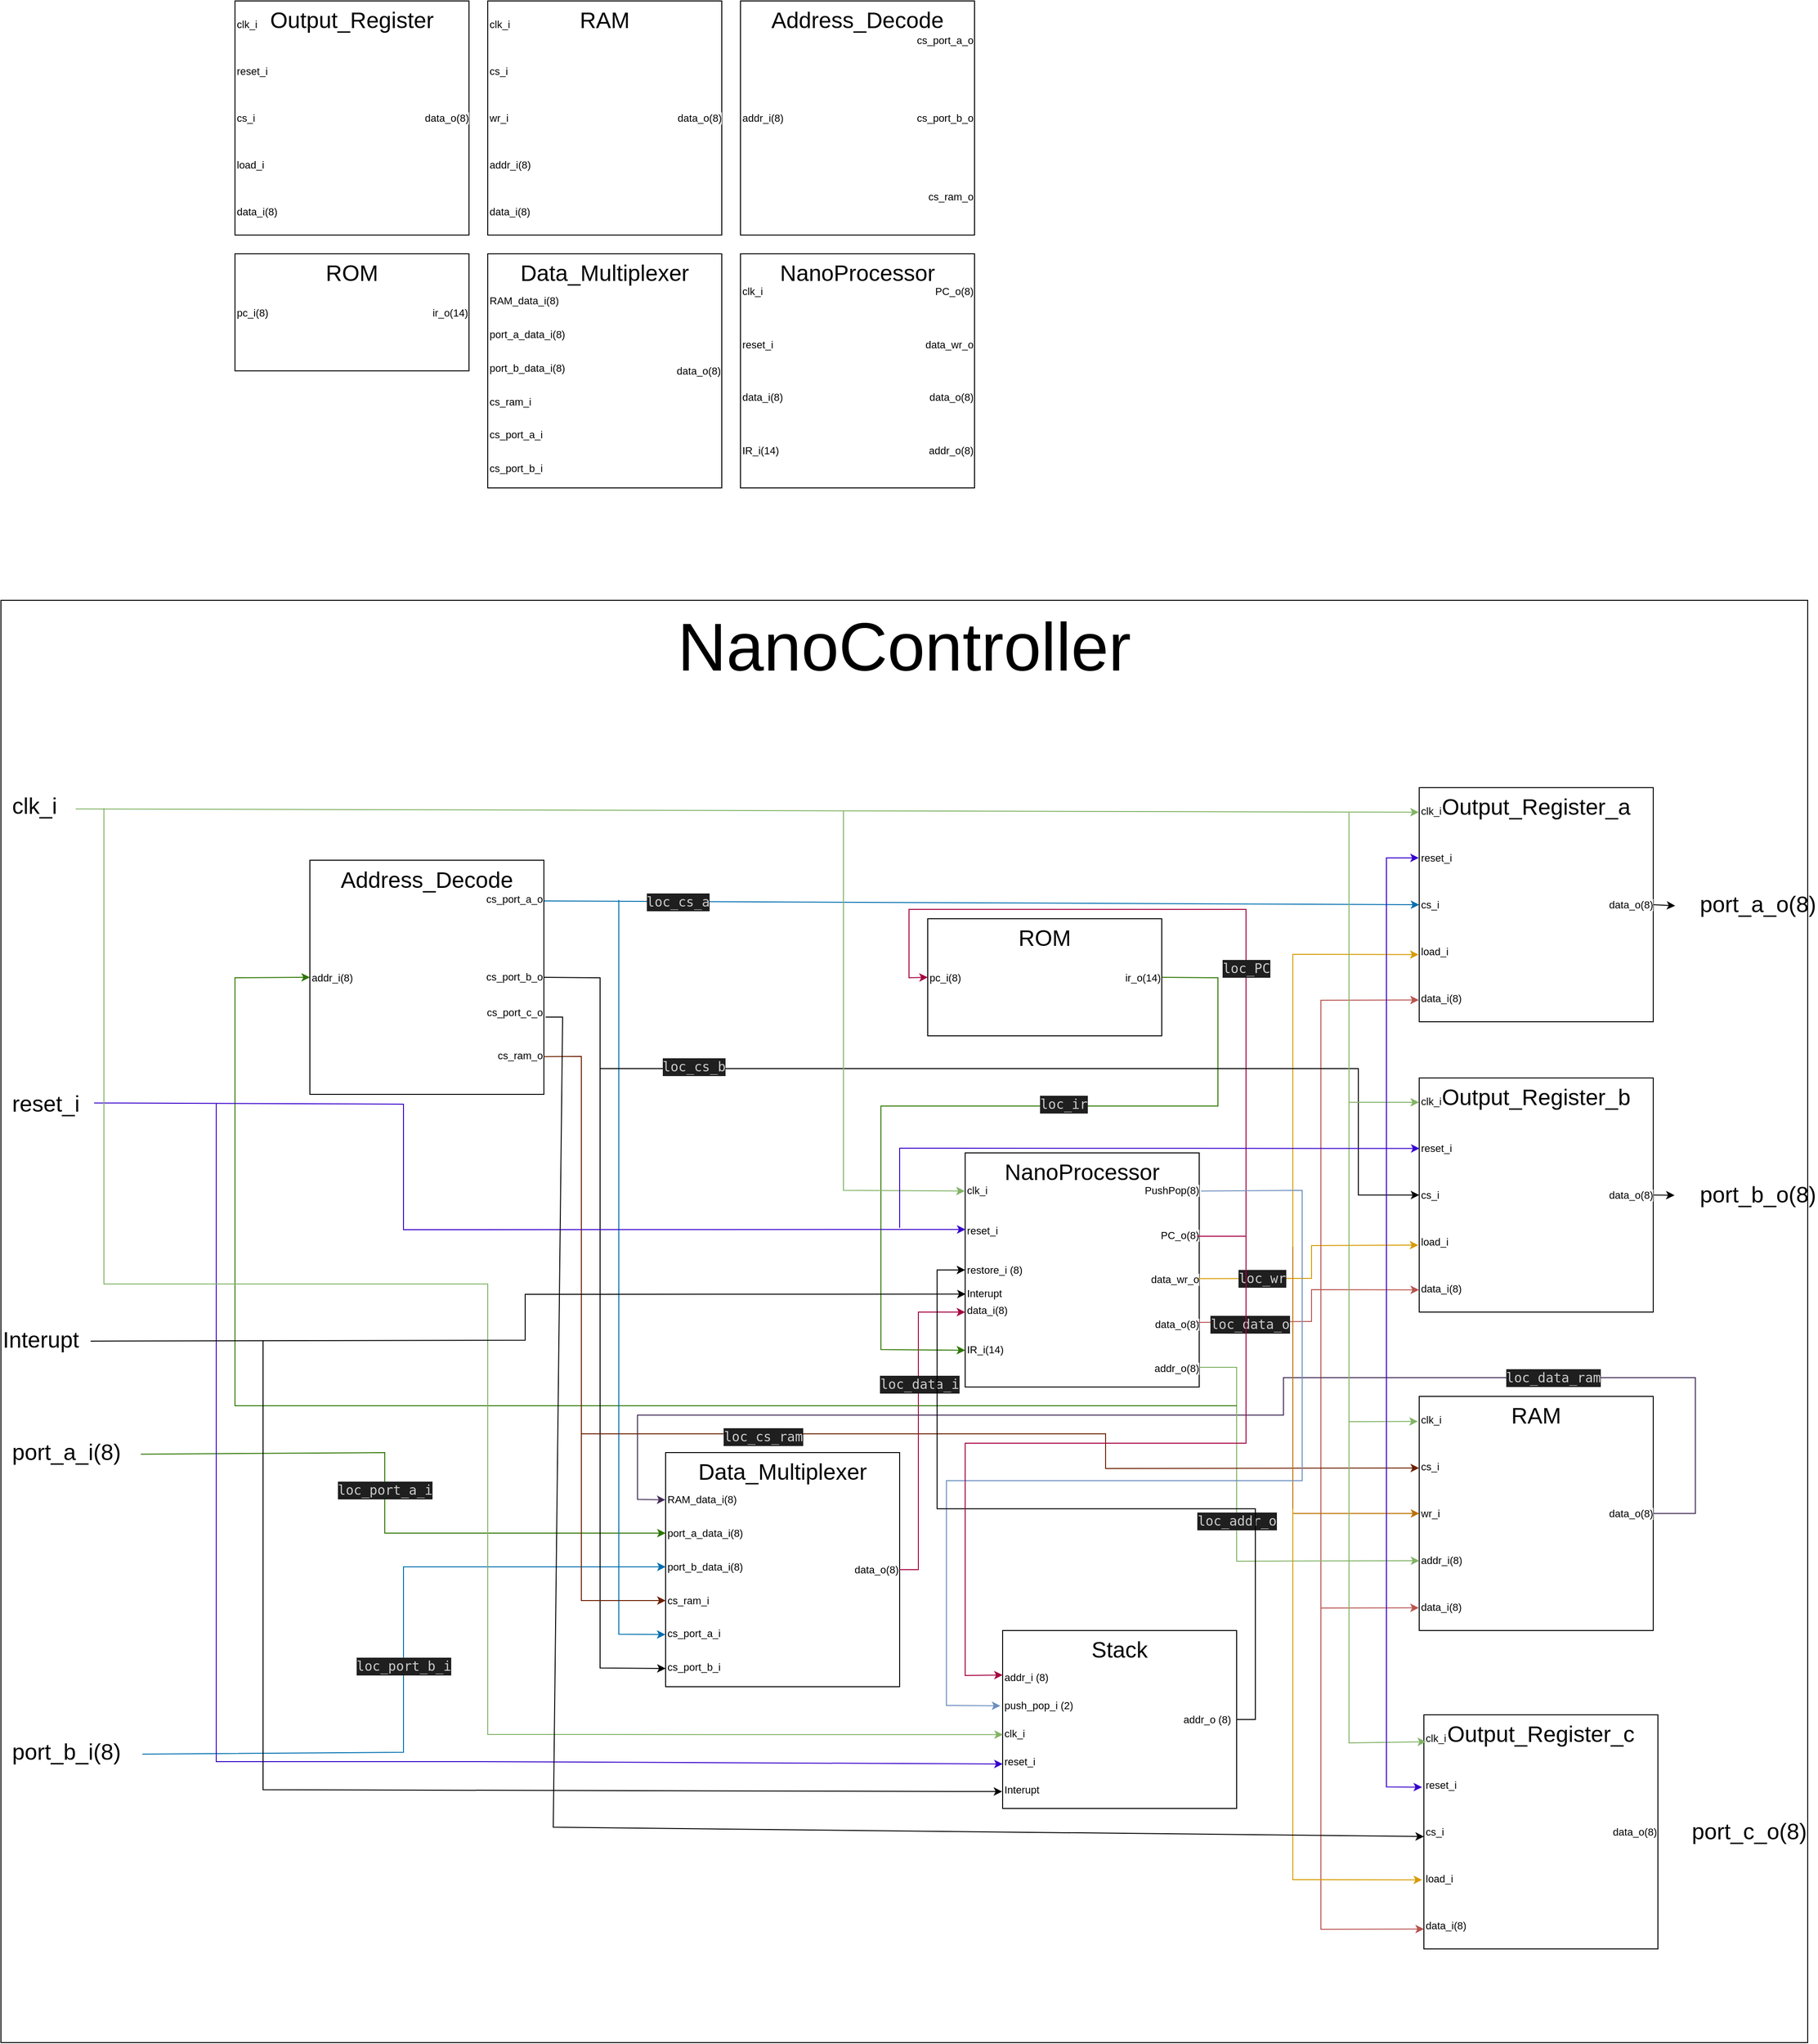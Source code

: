 <mxfile version="24.5.2" type="device">
  <diagram name="Page-1" id="8tOrD1pGtj4rSMXXcAgC">
    <mxGraphModel dx="2227" dy="807" grid="1" gridSize="10" guides="1" tooltips="1" connect="1" arrows="1" fold="1" page="1" pageScale="1" pageWidth="827" pageHeight="1169" math="0" shadow="0">
      <root>
        <mxCell id="0" />
        <mxCell id="1" parent="0" />
        <mxCell id="8yJlIOZIeEiCtE3xqD59-679" value="" style="group" parent="1" vertex="1" connectable="0">
          <mxGeometry x="-520" y="20" width="250" height="250" as="geometry" />
        </mxCell>
        <mxCell id="8yJlIOZIeEiCtE3xqD59-680" value="Output_Register" style="rounded=0;whiteSpace=wrap;html=1;fontSize=24;verticalAlign=top;" parent="8yJlIOZIeEiCtE3xqD59-679" vertex="1">
          <mxGeometry width="249.994" height="250" as="geometry" />
        </mxCell>
        <mxCell id="8yJlIOZIeEiCtE3xqD59-681" style="edgeStyle=orthogonalEdgeStyle;rounded=0;orthogonalLoop=1;jettySize=auto;html=1;exitX=0.5;exitY=1;exitDx=0;exitDy=0;" parent="8yJlIOZIeEiCtE3xqD59-679" source="8yJlIOZIeEiCtE3xqD59-680" target="8yJlIOZIeEiCtE3xqD59-680" edge="1">
          <mxGeometry relative="1" as="geometry" />
        </mxCell>
        <mxCell id="8yJlIOZIeEiCtE3xqD59-682" value="clk_i" style="edgeLabel;html=1;align=left;verticalAlign=middle;resizable=0;points=[];" parent="8yJlIOZIeEiCtE3xqD59-679" vertex="1" connectable="0">
          <mxGeometry x="0.006" y="25" as="geometry" />
        </mxCell>
        <mxCell id="8yJlIOZIeEiCtE3xqD59-683" value="reset_i" style="edgeLabel;html=1;align=left;verticalAlign=middle;resizable=0;points=[];" parent="8yJlIOZIeEiCtE3xqD59-679" vertex="1" connectable="0">
          <mxGeometry x="0.006" y="75" as="geometry" />
        </mxCell>
        <mxCell id="8yJlIOZIeEiCtE3xqD59-684" value="cs_i" style="edgeLabel;html=1;align=left;verticalAlign=middle;resizable=0;points=[];" parent="8yJlIOZIeEiCtE3xqD59-679" vertex="1" connectable="0">
          <mxGeometry x="0.006" y="125" as="geometry" />
        </mxCell>
        <mxCell id="8yJlIOZIeEiCtE3xqD59-685" value="load_i" style="edgeLabel;html=1;align=left;verticalAlign=middle;resizable=0;points=[];" parent="8yJlIOZIeEiCtE3xqD59-679" vertex="1" connectable="0">
          <mxGeometry x="0.006" y="175" as="geometry" />
        </mxCell>
        <mxCell id="8yJlIOZIeEiCtE3xqD59-686" value="&lt;div&gt;data_i(8)&lt;/div&gt;" style="edgeLabel;html=1;align=left;verticalAlign=middle;resizable=0;points=[];" parent="8yJlIOZIeEiCtE3xqD59-679" vertex="1" connectable="0">
          <mxGeometry x="0.006" y="225" as="geometry" />
        </mxCell>
        <mxCell id="8yJlIOZIeEiCtE3xqD59-687" value="&lt;div&gt;data_o(8)&lt;/div&gt;" style="edgeLabel;html=1;align=right;verticalAlign=middle;resizable=0;points=[];" parent="8yJlIOZIeEiCtE3xqD59-679" vertex="1" connectable="0">
          <mxGeometry x="250" y="125.0" as="geometry" />
        </mxCell>
        <mxCell id="8yJlIOZIeEiCtE3xqD59-688" value="" style="group" parent="1" vertex="1" connectable="0">
          <mxGeometry x="-249.998" y="20" width="250" height="250" as="geometry" />
        </mxCell>
        <mxCell id="8yJlIOZIeEiCtE3xqD59-689" value="RAM" style="rounded=0;whiteSpace=wrap;html=1;verticalAlign=top;fontSize=24;" parent="8yJlIOZIeEiCtE3xqD59-688" vertex="1">
          <mxGeometry width="250" height="250" as="geometry" />
        </mxCell>
        <mxCell id="8yJlIOZIeEiCtE3xqD59-690" value="clk_i" style="edgeLabel;html=1;align=left;verticalAlign=middle;resizable=0;points=[];" parent="8yJlIOZIeEiCtE3xqD59-688" vertex="1" connectable="0">
          <mxGeometry x="0.008" y="25" as="geometry" />
        </mxCell>
        <mxCell id="8yJlIOZIeEiCtE3xqD59-691" value="cs_i" style="edgeLabel;html=1;align=left;verticalAlign=middle;resizable=0;points=[];" parent="8yJlIOZIeEiCtE3xqD59-688" vertex="1" connectable="0">
          <mxGeometry x="0.008" y="75" as="geometry" />
        </mxCell>
        <mxCell id="8yJlIOZIeEiCtE3xqD59-692" value="wr_i" style="edgeLabel;html=1;align=left;verticalAlign=middle;resizable=0;points=[];" parent="8yJlIOZIeEiCtE3xqD59-688" vertex="1" connectable="0">
          <mxGeometry x="0.008" y="125" as="geometry" />
        </mxCell>
        <mxCell id="8yJlIOZIeEiCtE3xqD59-693" value="addr_i(8)" style="edgeLabel;html=1;align=left;verticalAlign=middle;resizable=0;points=[];" parent="8yJlIOZIeEiCtE3xqD59-688" vertex="1" connectable="0">
          <mxGeometry x="0.008" y="175" as="geometry" />
        </mxCell>
        <mxCell id="8yJlIOZIeEiCtE3xqD59-694" value="&lt;div&gt;data_i(8)&lt;/div&gt;" style="edgeLabel;html=1;align=left;verticalAlign=middle;resizable=0;points=[];" parent="8yJlIOZIeEiCtE3xqD59-688" vertex="1" connectable="0">
          <mxGeometry x="0.008" y="225" as="geometry" />
        </mxCell>
        <mxCell id="8yJlIOZIeEiCtE3xqD59-695" value="&lt;div&gt;data_o(8)&lt;/div&gt;" style="edgeLabel;html=1;align=right;verticalAlign=middle;resizable=0;points=[];" parent="8yJlIOZIeEiCtE3xqD59-688" vertex="1" connectable="0">
          <mxGeometry x="250.0" y="125.0" as="geometry" />
        </mxCell>
        <mxCell id="8yJlIOZIeEiCtE3xqD59-696" value="" style="group" parent="1" vertex="1" connectable="0">
          <mxGeometry x="19.996" y="20" width="250.0" height="250" as="geometry" />
        </mxCell>
        <mxCell id="8yJlIOZIeEiCtE3xqD59-697" value="Address_Decode" style="rounded=0;whiteSpace=wrap;html=1;verticalAlign=top;fontSize=24;" parent="8yJlIOZIeEiCtE3xqD59-696" vertex="1">
          <mxGeometry x="0.005" width="249.995" height="250.0" as="geometry" />
        </mxCell>
        <mxCell id="8yJlIOZIeEiCtE3xqD59-698" style="edgeStyle=orthogonalEdgeStyle;rounded=0;orthogonalLoop=1;jettySize=auto;html=1;exitX=0.5;exitY=1;exitDx=0;exitDy=0;" parent="8yJlIOZIeEiCtE3xqD59-696" source="8yJlIOZIeEiCtE3xqD59-697" target="8yJlIOZIeEiCtE3xqD59-697" edge="1">
          <mxGeometry relative="1" as="geometry" />
        </mxCell>
        <mxCell id="8yJlIOZIeEiCtE3xqD59-699" value="cs_port_b_o" style="edgeLabel;html=1;align=right;verticalAlign=middle;resizable=0;points=[];" parent="8yJlIOZIeEiCtE3xqD59-696" vertex="1" connectable="0">
          <mxGeometry x="249.995" y="124.583" as="geometry" />
        </mxCell>
        <mxCell id="8yJlIOZIeEiCtE3xqD59-700" value="cs_port_a_o" style="edgeLabel;html=1;align=right;verticalAlign=middle;resizable=0;points=[];" parent="8yJlIOZIeEiCtE3xqD59-696" vertex="1" connectable="0">
          <mxGeometry x="249.995" y="41.667" as="geometry" />
        </mxCell>
        <mxCell id="8yJlIOZIeEiCtE3xqD59-701" value="&lt;div&gt;cs_ram_o&lt;/div&gt;" style="edgeLabel;html=1;align=right;verticalAlign=middle;resizable=0;points=[];" parent="8yJlIOZIeEiCtE3xqD59-696" vertex="1" connectable="0">
          <mxGeometry x="249.995" y="208.333" as="geometry" />
        </mxCell>
        <mxCell id="8yJlIOZIeEiCtE3xqD59-702" value="addr_i(8)" style="edgeLabel;html=1;align=left;verticalAlign=middle;resizable=0;points=[];" parent="8yJlIOZIeEiCtE3xqD59-696" vertex="1" connectable="0">
          <mxGeometry y="125" as="geometry" />
        </mxCell>
        <mxCell id="8yJlIOZIeEiCtE3xqD59-703" value="" style="group" parent="1" vertex="1" connectable="0">
          <mxGeometry x="-520.003" y="290" width="250" height="125" as="geometry" />
        </mxCell>
        <mxCell id="8yJlIOZIeEiCtE3xqD59-704" value="ROM" style="rounded=0;whiteSpace=wrap;html=1;verticalAlign=top;fontSize=24;" parent="8yJlIOZIeEiCtE3xqD59-703" vertex="1">
          <mxGeometry x="0.006" width="249.99" height="125" as="geometry" />
        </mxCell>
        <mxCell id="8yJlIOZIeEiCtE3xqD59-705" style="edgeStyle=orthogonalEdgeStyle;rounded=0;orthogonalLoop=1;jettySize=auto;html=1;exitX=0.5;exitY=1;exitDx=0;exitDy=0;" parent="8yJlIOZIeEiCtE3xqD59-703" source="8yJlIOZIeEiCtE3xqD59-704" target="8yJlIOZIeEiCtE3xqD59-704" edge="1">
          <mxGeometry relative="1" as="geometry" />
        </mxCell>
        <mxCell id="8yJlIOZIeEiCtE3xqD59-706" value="ir_o(14)" style="edgeLabel;html=1;align=right;verticalAlign=middle;resizable=0;points=[];" parent="8yJlIOZIeEiCtE3xqD59-703" vertex="1" connectable="0">
          <mxGeometry x="250" y="62.495" as="geometry" />
        </mxCell>
        <mxCell id="8yJlIOZIeEiCtE3xqD59-707" value="pc_i(8)" style="edgeLabel;html=1;align=left;verticalAlign=middle;resizable=0;points=[];" parent="8yJlIOZIeEiCtE3xqD59-703" vertex="1" connectable="0">
          <mxGeometry y="62.5" as="geometry" />
        </mxCell>
        <mxCell id="8yJlIOZIeEiCtE3xqD59-708" value="" style="group" parent="1" vertex="1" connectable="0">
          <mxGeometry x="-250.004" y="290" width="250" height="250" as="geometry" />
        </mxCell>
        <mxCell id="8yJlIOZIeEiCtE3xqD59-709" value="Data_Multiplexer" style="rounded=0;whiteSpace=wrap;html=1;movable=1;resizable=1;rotatable=1;deletable=1;editable=1;locked=0;connectable=1;verticalAlign=top;fontSize=24;" parent="8yJlIOZIeEiCtE3xqD59-708" vertex="1">
          <mxGeometry x="0.004" width="249.996" height="250.0" as="geometry" />
        </mxCell>
        <mxCell id="8yJlIOZIeEiCtE3xqD59-710" style="edgeStyle=orthogonalEdgeStyle;rounded=0;orthogonalLoop=1;jettySize=auto;html=1;exitX=0.5;exitY=1;exitDx=0;exitDy=0;movable=1;resizable=1;rotatable=1;deletable=1;editable=1;locked=0;connectable=1;verticalAlign=top;" parent="8yJlIOZIeEiCtE3xqD59-708" source="8yJlIOZIeEiCtE3xqD59-709" target="8yJlIOZIeEiCtE3xqD59-709" edge="1">
          <mxGeometry relative="1" as="geometry" />
        </mxCell>
        <mxCell id="8yJlIOZIeEiCtE3xqD59-711" value="" style="edgeStyle=orthogonalEdgeStyle;rounded=0;orthogonalLoop=1;jettySize=auto;html=1;" parent="8yJlIOZIeEiCtE3xqD59-708" source="8yJlIOZIeEiCtE3xqD59-712" target="8yJlIOZIeEiCtE3xqD59-709" edge="1">
          <mxGeometry relative="1" as="geometry" />
        </mxCell>
        <mxCell id="8yJlIOZIeEiCtE3xqD59-712" value="&lt;div&gt;data_o(8)&lt;/div&gt;" style="edgeLabel;html=1;align=right;verticalAlign=middle;resizable=1;points=[];movable=1;rotatable=1;deletable=1;editable=1;locked=0;connectable=1;" parent="8yJlIOZIeEiCtE3xqD59-708" vertex="1" connectable="0">
          <mxGeometry x="249.996" y="125" as="geometry" />
        </mxCell>
        <mxCell id="8yJlIOZIeEiCtE3xqD59-713" value="&lt;div&gt;RAM_data_i(8)&lt;/div&gt;" style="edgeLabel;html=1;align=left;verticalAlign=middle;resizable=1;points=[];movable=1;rotatable=1;deletable=1;editable=1;locked=0;connectable=1;" parent="8yJlIOZIeEiCtE3xqD59-708" vertex="1" connectable="0">
          <mxGeometry x="0.01" y="50.003" as="geometry" />
        </mxCell>
        <mxCell id="8yJlIOZIeEiCtE3xqD59-714" value="port_a_data_i(8)" style="edgeLabel;html=1;align=left;verticalAlign=middle;resizable=1;points=[];movable=1;rotatable=1;deletable=1;editable=1;locked=0;connectable=1;" parent="8yJlIOZIeEiCtE3xqD59-708" vertex="1" connectable="0">
          <mxGeometry x="0.01" y="86" as="geometry" />
        </mxCell>
        <mxCell id="8yJlIOZIeEiCtE3xqD59-715" value="port_b_data_i(8)" style="edgeLabel;html=1;align=left;verticalAlign=middle;resizable=1;points=[];movable=1;rotatable=1;deletable=1;editable=1;locked=0;connectable=1;" parent="8yJlIOZIeEiCtE3xqD59-708" vertex="1" connectable="0">
          <mxGeometry x="0.01" y="122" as="geometry" />
        </mxCell>
        <mxCell id="8yJlIOZIeEiCtE3xqD59-716" value="cs_ram_i" style="edgeLabel;html=1;align=left;verticalAlign=middle;resizable=1;points=[];movable=1;rotatable=1;deletable=1;editable=1;locked=0;connectable=1;" parent="8yJlIOZIeEiCtE3xqD59-708" vertex="1" connectable="0">
          <mxGeometry y="158" as="geometry" />
        </mxCell>
        <mxCell id="8yJlIOZIeEiCtE3xqD59-717" value="cs_port_a_i" style="edgeLabel;html=1;align=left;verticalAlign=middle;resizable=1;points=[];movable=1;rotatable=1;deletable=1;editable=1;locked=0;connectable=1;" parent="8yJlIOZIeEiCtE3xqD59-708" vertex="1" connectable="0">
          <mxGeometry y="193" as="geometry" />
        </mxCell>
        <mxCell id="8yJlIOZIeEiCtE3xqD59-718" value="cs_port_b_i" style="edgeLabel;html=1;align=left;verticalAlign=middle;resizable=1;points=[];movable=1;rotatable=1;deletable=1;editable=1;locked=0;connectable=1;" parent="8yJlIOZIeEiCtE3xqD59-708" vertex="1" connectable="0">
          <mxGeometry y="229.167" as="geometry" />
        </mxCell>
        <mxCell id="8yJlIOZIeEiCtE3xqD59-719" value="" style="group" parent="1" vertex="1" connectable="0">
          <mxGeometry x="19.989" y="290" width="250.002" height="250" as="geometry" />
        </mxCell>
        <mxCell id="8yJlIOZIeEiCtE3xqD59-720" value="NanoProcessor" style="rounded=0;whiteSpace=wrap;html=1;verticalAlign=top;fontSize=24;" parent="8yJlIOZIeEiCtE3xqD59-719" vertex="1">
          <mxGeometry x="0.002" width="250" height="250" as="geometry" />
        </mxCell>
        <mxCell id="8yJlIOZIeEiCtE3xqD59-721" value="clk_i" style="edgeLabel;html=1;align=left;verticalAlign=middle;resizable=0;points=[];" parent="8yJlIOZIeEiCtE3xqD59-719" vertex="1" connectable="0">
          <mxGeometry y="40" as="geometry" />
        </mxCell>
        <mxCell id="8yJlIOZIeEiCtE3xqD59-722" value="reset_i" style="edgeLabel;html=1;align=left;verticalAlign=middle;resizable=0;points=[];" parent="8yJlIOZIeEiCtE3xqD59-719" vertex="1" connectable="0">
          <mxGeometry x="0.01" y="97" as="geometry" />
        </mxCell>
        <mxCell id="8yJlIOZIeEiCtE3xqD59-723" value="data_i(8)" style="edgeLabel;html=1;align=left;verticalAlign=middle;resizable=0;points=[];" parent="8yJlIOZIeEiCtE3xqD59-719" vertex="1" connectable="0">
          <mxGeometry x="0.01" y="153" as="geometry" />
        </mxCell>
        <mxCell id="8yJlIOZIeEiCtE3xqD59-724" value="IR_i(14)" style="edgeLabel;html=1;align=left;verticalAlign=middle;resizable=0;points=[];" parent="8yJlIOZIeEiCtE3xqD59-719" vertex="1" connectable="0">
          <mxGeometry y="210" as="geometry" />
        </mxCell>
        <mxCell id="8yJlIOZIeEiCtE3xqD59-725" value="&lt;div&gt;data_wr_o&lt;/div&gt;" style="edgeLabel;html=1;align=right;verticalAlign=middle;resizable=0;points=[];" parent="8yJlIOZIeEiCtE3xqD59-719" vertex="1" connectable="0">
          <mxGeometry x="250.002" y="97" as="geometry" />
        </mxCell>
        <mxCell id="8yJlIOZIeEiCtE3xqD59-726" value="PC_o(8)" style="edgeLabel;html=1;align=right;verticalAlign=middle;resizable=0;points=[];" parent="8yJlIOZIeEiCtE3xqD59-719" vertex="1" connectable="0">
          <mxGeometry x="250.002" y="40.0" as="geometry" />
        </mxCell>
        <mxCell id="8yJlIOZIeEiCtE3xqD59-727" value="&lt;div&gt;data_o(8)&lt;/div&gt;" style="edgeLabel;html=1;align=right;verticalAlign=middle;resizable=0;points=[];" parent="8yJlIOZIeEiCtE3xqD59-719" vertex="1" connectable="0">
          <mxGeometry x="250.002" y="153" as="geometry" />
        </mxCell>
        <mxCell id="8yJlIOZIeEiCtE3xqD59-728" value="&lt;div&gt;addr_o(8)&lt;/div&gt;" style="edgeLabel;html=1;align=right;verticalAlign=middle;resizable=0;points=[];" parent="8yJlIOZIeEiCtE3xqD59-719" vertex="1" connectable="0">
          <mxGeometry x="250.002" y="210.0" as="geometry" />
        </mxCell>
        <mxCell id="8yJlIOZIeEiCtE3xqD59-729" value="&lt;font style=&quot;font-size: 72px;&quot;&gt;NanoController&lt;/font&gt;" style="rounded=0;whiteSpace=wrap;html=1;verticalAlign=top;" parent="1" vertex="1">
          <mxGeometry x="-770" y="660" width="1930" height="1540" as="geometry" />
        </mxCell>
        <mxCell id="8yJlIOZIeEiCtE3xqD59-730" value="&lt;font style=&quot;font-size: 24px;&quot;&gt;clk_i&lt;/font&gt;" style="text;html=1;align=left;verticalAlign=middle;resizable=0;points=[];autosize=1;strokeColor=none;fillColor=none;flipV=0;flipH=1;" parent="1" vertex="1">
          <mxGeometry x="-760" y="860" width="70" height="40" as="geometry" />
        </mxCell>
        <mxCell id="8yJlIOZIeEiCtE3xqD59-731" value="&lt;font style=&quot;font-size: 24px;&quot;&gt;reset_i&lt;/font&gt;" style="text;html=1;align=left;verticalAlign=middle;resizable=0;points=[];autosize=1;strokeColor=none;fillColor=none;flipV=0;flipH=1;" parent="1" vertex="1">
          <mxGeometry x="-760" y="1177.5" width="90" height="40" as="geometry" />
        </mxCell>
        <mxCell id="8yJlIOZIeEiCtE3xqD59-732" value="&lt;font style=&quot;font-size: 24px;&quot;&gt;port_a_i(8)&lt;/font&gt;" style="text;html=1;align=left;verticalAlign=middle;resizable=0;points=[];autosize=1;strokeColor=none;fillColor=none;flipV=0;flipH=1;" parent="1" vertex="1">
          <mxGeometry x="-760" y="1550" width="140" height="40" as="geometry" />
        </mxCell>
        <mxCell id="8yJlIOZIeEiCtE3xqD59-733" value="&lt;font style=&quot;font-size: 24px;&quot;&gt;port_b_i(8)&lt;/font&gt;" style="text;html=1;align=left;verticalAlign=middle;resizable=0;points=[];autosize=1;strokeColor=none;fillColor=none;flipV=0;flipH=1;" parent="1" vertex="1">
          <mxGeometry x="-760" y="1870" width="140" height="40" as="geometry" />
        </mxCell>
        <mxCell id="8yJlIOZIeEiCtE3xqD59-734" value="&lt;font style=&quot;font-size: 24px;&quot;&gt;port_a_o(8)&lt;/font&gt;" style="text;html=1;align=right;verticalAlign=middle;resizable=0;points=[];autosize=1;strokeColor=none;fillColor=none;" parent="1" vertex="1">
          <mxGeometry x="1020" y="965" width="150" height="40" as="geometry" />
        </mxCell>
        <mxCell id="8yJlIOZIeEiCtE3xqD59-735" value="&lt;font style=&quot;font-size: 24px;&quot;&gt;port_b_o(8)&lt;/font&gt;" style="text;html=1;align=right;verticalAlign=middle;resizable=0;points=[];autosize=1;strokeColor=none;fillColor=none;" parent="1" vertex="1">
          <mxGeometry x="1020" y="1275" width="150" height="40" as="geometry" />
        </mxCell>
        <mxCell id="8yJlIOZIeEiCtE3xqD59-736" value="" style="group" parent="1" vertex="1" connectable="0">
          <mxGeometry x="259.999" y="1250" width="280.001" height="250" as="geometry" />
        </mxCell>
        <mxCell id="8yJlIOZIeEiCtE3xqD59-737" value="NanoProcessor" style="rounded=0;whiteSpace=wrap;html=1;verticalAlign=top;fontSize=24;" parent="8yJlIOZIeEiCtE3xqD59-736" vertex="1">
          <mxGeometry x="0.002" width="250" height="250" as="geometry" />
        </mxCell>
        <mxCell id="8yJlIOZIeEiCtE3xqD59-738" value="clk_i" style="edgeLabel;html=1;align=left;verticalAlign=middle;resizable=0;points=[];" parent="8yJlIOZIeEiCtE3xqD59-736" vertex="1" connectable="0">
          <mxGeometry y="40" as="geometry" />
        </mxCell>
        <mxCell id="8yJlIOZIeEiCtE3xqD59-739" value="reset_i" style="edgeLabel;html=1;align=left;verticalAlign=middle;resizable=0;points=[];" parent="8yJlIOZIeEiCtE3xqD59-736" vertex="1" connectable="0">
          <mxGeometry x="0.01" y="83" as="geometry" />
        </mxCell>
        <mxCell id="8yJlIOZIeEiCtE3xqD59-740" value="data_i(8)" style="edgeLabel;html=1;align=left;verticalAlign=middle;resizable=0;points=[];" parent="8yJlIOZIeEiCtE3xqD59-736" vertex="1" connectable="0">
          <mxGeometry x="0.01" y="168" as="geometry" />
        </mxCell>
        <mxCell id="8yJlIOZIeEiCtE3xqD59-741" value="IR_i(14)" style="edgeLabel;html=1;align=left;verticalAlign=middle;resizable=0;points=[];" parent="8yJlIOZIeEiCtE3xqD59-736" vertex="1" connectable="0">
          <mxGeometry y="210" as="geometry" />
        </mxCell>
        <mxCell id="8yJlIOZIeEiCtE3xqD59-742" value="&lt;div&gt;data_wr_o&lt;/div&gt;" style="edgeLabel;html=1;align=right;verticalAlign=middle;resizable=0;points=[];" parent="8yJlIOZIeEiCtE3xqD59-736" vertex="1" connectable="0">
          <mxGeometry x="250.002" y="135" as="geometry" />
        </mxCell>
        <mxCell id="8yJlIOZIeEiCtE3xqD59-743" value="PC_o(8)" style="edgeLabel;html=1;align=right;verticalAlign=middle;resizable=0;points=[];" parent="8yJlIOZIeEiCtE3xqD59-736" vertex="1" connectable="0">
          <mxGeometry x="250.002" y="88" as="geometry" />
        </mxCell>
        <mxCell id="8yJlIOZIeEiCtE3xqD59-744" value="&lt;div&gt;data_o(8)&lt;/div&gt;" style="edgeLabel;html=1;align=right;verticalAlign=middle;resizable=0;points=[];" parent="8yJlIOZIeEiCtE3xqD59-736" vertex="1" connectable="0">
          <mxGeometry x="250.002" y="183" as="geometry" />
        </mxCell>
        <mxCell id="8yJlIOZIeEiCtE3xqD59-745" value="&lt;div&gt;addr_o(8)&lt;/div&gt;" style="edgeLabel;html=1;align=right;verticalAlign=middle;resizable=0;points=[];" parent="8yJlIOZIeEiCtE3xqD59-736" vertex="1" connectable="0">
          <mxGeometry x="250.002" y="230.0" as="geometry" />
        </mxCell>
        <mxCell id="8yJlIOZIeEiCtE3xqD59-746" value="restore_i (8)" style="edgeLabel;html=1;align=left;verticalAlign=middle;resizable=0;points=[];" parent="8yJlIOZIeEiCtE3xqD59-736" vertex="1" connectable="0">
          <mxGeometry y="125" as="geometry" />
        </mxCell>
        <mxCell id="8yJlIOZIeEiCtE3xqD59-747" value="PushPop(8)" style="edgeLabel;html=1;align=right;verticalAlign=middle;resizable=0;points=[];" parent="8yJlIOZIeEiCtE3xqD59-736" vertex="1" connectable="0">
          <mxGeometry x="250.002" y="40" as="geometry" />
        </mxCell>
        <mxCell id="8yJlIOZIeEiCtE3xqD59-748" value="Interupt" style="edgeLabel;html=1;align=left;verticalAlign=middle;resizable=0;points=[];" parent="8yJlIOZIeEiCtE3xqD59-736" vertex="1" connectable="0">
          <mxGeometry y="150" as="geometry" />
        </mxCell>
        <mxCell id="8yJlIOZIeEiCtE3xqD59-749" value="" style="group" parent="1" vertex="1" connectable="0">
          <mxGeometry x="745.002" y="1510" width="250" height="250" as="geometry" />
        </mxCell>
        <mxCell id="8yJlIOZIeEiCtE3xqD59-750" value="RAM" style="rounded=0;whiteSpace=wrap;html=1;verticalAlign=top;fontSize=24;" parent="8yJlIOZIeEiCtE3xqD59-749" vertex="1">
          <mxGeometry width="250" height="250" as="geometry" />
        </mxCell>
        <mxCell id="8yJlIOZIeEiCtE3xqD59-751" value="clk_i" style="edgeLabel;html=1;align=left;verticalAlign=middle;resizable=0;points=[];" parent="8yJlIOZIeEiCtE3xqD59-749" vertex="1" connectable="0">
          <mxGeometry x="0.008" y="25" as="geometry" />
        </mxCell>
        <mxCell id="8yJlIOZIeEiCtE3xqD59-752" value="cs_i" style="edgeLabel;html=1;align=left;verticalAlign=middle;resizable=0;points=[];" parent="8yJlIOZIeEiCtE3xqD59-749" vertex="1" connectable="0">
          <mxGeometry x="0.008" y="75" as="geometry" />
        </mxCell>
        <mxCell id="8yJlIOZIeEiCtE3xqD59-753" value="wr_i" style="edgeLabel;html=1;align=left;verticalAlign=middle;resizable=0;points=[];" parent="8yJlIOZIeEiCtE3xqD59-749" vertex="1" connectable="0">
          <mxGeometry x="0.008" y="125" as="geometry" />
        </mxCell>
        <mxCell id="8yJlIOZIeEiCtE3xqD59-754" value="addr_i(8)" style="edgeLabel;html=1;align=left;verticalAlign=middle;resizable=0;points=[];" parent="8yJlIOZIeEiCtE3xqD59-749" vertex="1" connectable="0">
          <mxGeometry x="0.008" y="175" as="geometry" />
        </mxCell>
        <mxCell id="8yJlIOZIeEiCtE3xqD59-755" value="&lt;div&gt;data_i(8)&lt;/div&gt;" style="edgeLabel;html=1;align=left;verticalAlign=middle;resizable=0;points=[];" parent="8yJlIOZIeEiCtE3xqD59-749" vertex="1" connectable="0">
          <mxGeometry x="0.008" y="225" as="geometry" />
        </mxCell>
        <mxCell id="8yJlIOZIeEiCtE3xqD59-756" value="&lt;div&gt;data_o(8)&lt;/div&gt;" style="edgeLabel;html=1;align=right;verticalAlign=middle;resizable=0;points=[];" parent="8yJlIOZIeEiCtE3xqD59-749" vertex="1" connectable="0">
          <mxGeometry x="250.0" y="125.0" as="geometry" />
        </mxCell>
        <mxCell id="8yJlIOZIeEiCtE3xqD59-757" value="" style="group" parent="1" vertex="1" connectable="0">
          <mxGeometry x="219.997" y="1000" width="250" height="125" as="geometry" />
        </mxCell>
        <mxCell id="8yJlIOZIeEiCtE3xqD59-758" value="ROM" style="rounded=0;whiteSpace=wrap;html=1;verticalAlign=top;fontSize=24;" parent="8yJlIOZIeEiCtE3xqD59-757" vertex="1">
          <mxGeometry x="0.006" width="249.99" height="125" as="geometry" />
        </mxCell>
        <mxCell id="8yJlIOZIeEiCtE3xqD59-759" style="edgeStyle=orthogonalEdgeStyle;rounded=0;orthogonalLoop=1;jettySize=auto;html=1;exitX=0.5;exitY=1;exitDx=0;exitDy=0;" parent="8yJlIOZIeEiCtE3xqD59-757" source="8yJlIOZIeEiCtE3xqD59-758" target="8yJlIOZIeEiCtE3xqD59-758" edge="1">
          <mxGeometry relative="1" as="geometry" />
        </mxCell>
        <mxCell id="8yJlIOZIeEiCtE3xqD59-760" value="ir_o(14)" style="edgeLabel;html=1;align=right;verticalAlign=middle;resizable=0;points=[];" parent="8yJlIOZIeEiCtE3xqD59-757" vertex="1" connectable="0">
          <mxGeometry x="250" y="62.495" as="geometry" />
        </mxCell>
        <mxCell id="8yJlIOZIeEiCtE3xqD59-761" value="pc_i(8)" style="edgeLabel;html=1;align=left;verticalAlign=middle;resizable=0;points=[];" parent="8yJlIOZIeEiCtE3xqD59-757" vertex="1" connectable="0">
          <mxGeometry y="62.5" as="geometry" />
        </mxCell>
        <mxCell id="8yJlIOZIeEiCtE3xqD59-762" value="" style="group" parent="1" vertex="1" connectable="0">
          <mxGeometry x="-440.004" y="937.5" width="250.0" height="250" as="geometry" />
        </mxCell>
        <mxCell id="8yJlIOZIeEiCtE3xqD59-763" value="Address_Decode" style="rounded=0;whiteSpace=wrap;html=1;verticalAlign=top;fontSize=24;" parent="8yJlIOZIeEiCtE3xqD59-762" vertex="1">
          <mxGeometry x="0.005" width="249.995" height="250.0" as="geometry" />
        </mxCell>
        <mxCell id="8yJlIOZIeEiCtE3xqD59-764" style="edgeStyle=orthogonalEdgeStyle;rounded=0;orthogonalLoop=1;jettySize=auto;html=1;exitX=0.5;exitY=1;exitDx=0;exitDy=0;" parent="8yJlIOZIeEiCtE3xqD59-762" source="8yJlIOZIeEiCtE3xqD59-763" target="8yJlIOZIeEiCtE3xqD59-763" edge="1">
          <mxGeometry relative="1" as="geometry" />
        </mxCell>
        <mxCell id="8yJlIOZIeEiCtE3xqD59-765" value="cs_port_b_o" style="edgeLabel;html=1;align=right;verticalAlign=middle;resizable=0;points=[];" parent="8yJlIOZIeEiCtE3xqD59-762" vertex="1" connectable="0">
          <mxGeometry x="249.995" y="124.583" as="geometry" />
        </mxCell>
        <mxCell id="8yJlIOZIeEiCtE3xqD59-766" value="cs_port_a_o" style="edgeLabel;html=1;align=right;verticalAlign=middle;resizable=0;points=[];" parent="8yJlIOZIeEiCtE3xqD59-762" vertex="1" connectable="0">
          <mxGeometry x="249.995" y="41.667" as="geometry" />
        </mxCell>
        <mxCell id="8yJlIOZIeEiCtE3xqD59-767" value="&lt;div&gt;cs_ram_o&lt;/div&gt;" style="edgeLabel;html=1;align=right;verticalAlign=middle;resizable=0;points=[];" parent="8yJlIOZIeEiCtE3xqD59-762" vertex="1" connectable="0">
          <mxGeometry x="249.995" y="208.333" as="geometry" />
        </mxCell>
        <mxCell id="8yJlIOZIeEiCtE3xqD59-768" value="addr_i(8)" style="edgeLabel;html=1;align=left;verticalAlign=middle;resizable=0;points=[];" parent="8yJlIOZIeEiCtE3xqD59-762" vertex="1" connectable="0">
          <mxGeometry y="125" as="geometry" />
        </mxCell>
        <mxCell id="hls_KQ-qskWKPMjdaMdi-22" value="cs_port_c_o" style="edgeLabel;html=1;align=right;verticalAlign=middle;resizable=0;points=[];" vertex="1" connectable="0" parent="8yJlIOZIeEiCtE3xqD59-762">
          <mxGeometry x="249.995" y="162.503" as="geometry" />
        </mxCell>
        <mxCell id="8yJlIOZIeEiCtE3xqD59-769" value="" style="group" parent="1" vertex="1" connectable="0">
          <mxGeometry x="-60.004" y="1570" width="250" height="250" as="geometry" />
        </mxCell>
        <mxCell id="8yJlIOZIeEiCtE3xqD59-770" value="Data_Multiplexer" style="rounded=0;whiteSpace=wrap;html=1;movable=1;resizable=1;rotatable=1;deletable=1;editable=1;locked=0;connectable=1;verticalAlign=top;fontSize=24;" parent="8yJlIOZIeEiCtE3xqD59-769" vertex="1">
          <mxGeometry x="0.004" width="249.996" height="250.0" as="geometry" />
        </mxCell>
        <mxCell id="8yJlIOZIeEiCtE3xqD59-771" style="edgeStyle=orthogonalEdgeStyle;rounded=0;orthogonalLoop=1;jettySize=auto;html=1;exitX=0.5;exitY=1;exitDx=0;exitDy=0;movable=1;resizable=1;rotatable=1;deletable=1;editable=1;locked=0;connectable=1;verticalAlign=top;" parent="8yJlIOZIeEiCtE3xqD59-769" source="8yJlIOZIeEiCtE3xqD59-770" target="8yJlIOZIeEiCtE3xqD59-770" edge="1">
          <mxGeometry relative="1" as="geometry" />
        </mxCell>
        <mxCell id="8yJlIOZIeEiCtE3xqD59-772" value="" style="edgeStyle=orthogonalEdgeStyle;rounded=0;orthogonalLoop=1;jettySize=auto;html=1;" parent="8yJlIOZIeEiCtE3xqD59-769" source="8yJlIOZIeEiCtE3xqD59-773" target="8yJlIOZIeEiCtE3xqD59-770" edge="1">
          <mxGeometry relative="1" as="geometry" />
        </mxCell>
        <mxCell id="8yJlIOZIeEiCtE3xqD59-773" value="&lt;div&gt;data_o(8)&lt;/div&gt;" style="edgeLabel;html=1;align=right;verticalAlign=middle;resizable=1;points=[];movable=1;rotatable=1;deletable=1;editable=1;locked=0;connectable=1;" parent="8yJlIOZIeEiCtE3xqD59-769" vertex="1" connectable="0">
          <mxGeometry x="249.996" y="125" as="geometry" />
        </mxCell>
        <mxCell id="8yJlIOZIeEiCtE3xqD59-774" value="&lt;div&gt;RAM_data_i(8)&lt;/div&gt;" style="edgeLabel;html=1;align=left;verticalAlign=middle;resizable=1;points=[];movable=1;rotatable=1;deletable=1;editable=1;locked=0;connectable=1;" parent="8yJlIOZIeEiCtE3xqD59-769" vertex="1" connectable="0">
          <mxGeometry x="0.01" y="50.003" as="geometry" />
        </mxCell>
        <mxCell id="8yJlIOZIeEiCtE3xqD59-775" value="port_a_data_i(8)" style="edgeLabel;html=1;align=left;verticalAlign=middle;resizable=1;points=[];movable=1;rotatable=1;deletable=1;editable=1;locked=0;connectable=1;" parent="8yJlIOZIeEiCtE3xqD59-769" vertex="1" connectable="0">
          <mxGeometry x="0.01" y="86" as="geometry" />
        </mxCell>
        <mxCell id="8yJlIOZIeEiCtE3xqD59-776" value="port_b_data_i(8)" style="edgeLabel;html=1;align=left;verticalAlign=middle;resizable=1;points=[];movable=1;rotatable=1;deletable=1;editable=1;locked=0;connectable=1;" parent="8yJlIOZIeEiCtE3xqD59-769" vertex="1" connectable="0">
          <mxGeometry x="0.01" y="122" as="geometry" />
        </mxCell>
        <mxCell id="8yJlIOZIeEiCtE3xqD59-777" value="cs_ram_i" style="edgeLabel;html=1;align=left;verticalAlign=middle;resizable=1;points=[];movable=1;rotatable=1;deletable=1;editable=1;locked=0;connectable=1;" parent="8yJlIOZIeEiCtE3xqD59-769" vertex="1" connectable="0">
          <mxGeometry y="158" as="geometry" />
        </mxCell>
        <mxCell id="8yJlIOZIeEiCtE3xqD59-778" value="cs_port_a_i" style="edgeLabel;html=1;align=left;verticalAlign=middle;resizable=1;points=[];movable=1;rotatable=1;deletable=1;editable=1;locked=0;connectable=1;" parent="8yJlIOZIeEiCtE3xqD59-769" vertex="1" connectable="0">
          <mxGeometry y="193" as="geometry" />
        </mxCell>
        <mxCell id="8yJlIOZIeEiCtE3xqD59-779" value="cs_port_b_i" style="edgeLabel;html=1;align=left;verticalAlign=middle;resizable=1;points=[];movable=1;rotatable=1;deletable=1;editable=1;locked=0;connectable=1;" parent="8yJlIOZIeEiCtE3xqD59-769" vertex="1" connectable="0">
          <mxGeometry y="229.167" as="geometry" />
        </mxCell>
        <mxCell id="8yJlIOZIeEiCtE3xqD59-780" value="" style="endArrow=classic;html=1;rounded=0;exitX=0.004;exitY=0.543;exitDx=0;exitDy=0;exitPerimeter=0;entryX=0;entryY=0;entryDx=0;entryDy=0;entryPerimeter=0;fillColor=#60a917;strokeColor=#2D7600;" parent="1" source="8yJlIOZIeEiCtE3xqD59-732" target="8yJlIOZIeEiCtE3xqD59-775" edge="1">
          <mxGeometry width="50" height="50" relative="1" as="geometry">
            <mxPoint x="-510" y="1600" as="sourcePoint" />
            <mxPoint x="-460" y="1550" as="targetPoint" />
            <Array as="points">
              <mxPoint x="-360" y="1570" />
              <mxPoint x="-360" y="1656" />
            </Array>
          </mxGeometry>
        </mxCell>
        <mxCell id="8yJlIOZIeEiCtE3xqD59-781" value="&lt;div data-darkreader-inline-bgcolor=&quot;&quot; data-darkreader-inline-color=&quot;&quot; style=&quot;color: rgb(204, 204, 204); background-color: rgb(31, 31, 31); font-family: &amp;quot;Droid Sans Mono&amp;quot;, &amp;quot;monospace&amp;quot;, monospace; font-weight: normal; font-size: 14px; line-height: 19px; white-space: pre; --darkreader-inline-color: #c8c3bc; --darkreader-inline-bgcolor: #17191a;&quot;&gt;&lt;div&gt;&lt;span data-darkreader-inline-color=&quot;&quot; style=&quot;color: rgb(204, 204, 204); --darkreader-inline-color: #c8c3bc;&quot;&gt;loc_port_a_i&lt;/span&gt;&lt;/div&gt;&lt;/div&gt;" style="edgeLabel;html=1;align=center;verticalAlign=middle;resizable=0;points=[];" parent="8yJlIOZIeEiCtE3xqD59-780" vertex="1" connectable="0">
          <mxGeometry x="-0.07" relative="1" as="geometry">
            <mxPoint as="offset" />
          </mxGeometry>
        </mxCell>
        <mxCell id="8yJlIOZIeEiCtE3xqD59-782" value="" style="endArrow=classic;html=1;rounded=0;exitX=-0.008;exitY=0.55;exitDx=0;exitDy=0;exitPerimeter=0;entryX=0;entryY=0;entryDx=0;entryDy=0;entryPerimeter=0;fillColor=#1ba1e2;strokeColor=#006EAF;" parent="1" source="8yJlIOZIeEiCtE3xqD59-733" target="8yJlIOZIeEiCtE3xqD59-776" edge="1">
          <mxGeometry width="50" height="50" relative="1" as="geometry">
            <mxPoint x="-611" y="1582" as="sourcePoint" />
            <mxPoint x="-340" y="1621" as="targetPoint" />
            <Array as="points">
              <mxPoint x="-340" y="1890" />
              <mxPoint x="-340" y="1692" />
            </Array>
          </mxGeometry>
        </mxCell>
        <mxCell id="8yJlIOZIeEiCtE3xqD59-783" value="&lt;div data-darkreader-inline-bgcolor=&quot;&quot; data-darkreader-inline-color=&quot;&quot; style=&quot;color: rgb(204, 204, 204); background-color: rgb(31, 31, 31); font-family: &amp;quot;Droid Sans Mono&amp;quot;, &amp;quot;monospace&amp;quot;, monospace; font-weight: normal; font-size: 14px; line-height: 19px; white-space: pre; --darkreader-inline-color: #c8c3bc; --darkreader-inline-bgcolor: #17191a;&quot;&gt;&lt;div&gt;&lt;span data-darkreader-inline-color=&quot;&quot; style=&quot;color: rgb(204, 204, 204); --darkreader-inline-color: #c8c3bc;&quot;&gt;loc_port_b_i&lt;/span&gt;&lt;/div&gt;&lt;/div&gt;" style="edgeLabel;html=1;align=center;verticalAlign=middle;resizable=0;points=[];" parent="8yJlIOZIeEiCtE3xqD59-782" vertex="1" connectable="0">
          <mxGeometry x="-0.018" relative="1" as="geometry">
            <mxPoint as="offset" />
          </mxGeometry>
        </mxCell>
        <mxCell id="8yJlIOZIeEiCtE3xqD59-784" value="" style="endArrow=classic;html=1;rounded=0;exitX=0.996;exitY=0.537;exitDx=0;exitDy=0;exitPerimeter=0;entryX=-0.004;entryY=0.714;entryDx=0;entryDy=0;entryPerimeter=0;fillColor=#ffe6cc;strokeColor=#d79b00;" parent="1" source="8yJlIOZIeEiCtE3xqD59-737" target="8yJlIOZIeEiCtE3xqD59-812" edge="1">
          <mxGeometry width="50" height="50" relative="1" as="geometry">
            <mxPoint x="-260" y="886" as="sourcePoint" />
            <mxPoint x="-150" y="1295" as="targetPoint" />
            <Array as="points">
              <mxPoint x="630" y="1384" />
              <mxPoint x="630" y="1349" />
            </Array>
          </mxGeometry>
        </mxCell>
        <mxCell id="8yJlIOZIeEiCtE3xqD59-785" value="&lt;div data-darkreader-inline-bgcolor=&quot;&quot; data-darkreader-inline-color=&quot;&quot; style=&quot;color: rgb(204, 204, 204); background-color: rgb(31, 31, 31); font-family: &amp;quot;Droid Sans Mono&amp;quot;, &amp;quot;monospace&amp;quot;, monospace; font-weight: normal; font-size: 14px; line-height: 19px; white-space: pre; --darkreader-inline-color: #c8c3bc; --darkreader-inline-bgcolor: #17191a;&quot;&gt;&lt;div&gt;&lt;span data-darkreader-inline-color=&quot;&quot; style=&quot;color: rgb(204, 204, 204); --darkreader-inline-color: #c8c3bc;&quot;&gt;loc_wr&lt;/span&gt;&lt;/div&gt;&lt;/div&gt;" style="edgeLabel;html=1;align=center;verticalAlign=middle;resizable=0;points=[];" parent="8yJlIOZIeEiCtE3xqD59-784" vertex="1" connectable="0">
          <mxGeometry x="-0.499" relative="1" as="geometry">
            <mxPoint as="offset" />
          </mxGeometry>
        </mxCell>
        <mxCell id="8yJlIOZIeEiCtE3xqD59-786" value="" style="endArrow=classic;html=1;rounded=0;entryX=-0.003;entryY=0.713;entryDx=0;entryDy=0;entryPerimeter=0;fillColor=#ffe6cc;strokeColor=#d79b00;" parent="1" target="8yJlIOZIeEiCtE3xqD59-821" edge="1">
          <mxGeometry width="50" height="50" relative="1" as="geometry">
            <mxPoint x="610" y="1350" as="sourcePoint" />
            <mxPoint x="-151" y="1418" as="targetPoint" />
            <Array as="points">
              <mxPoint x="610" y="1038" />
            </Array>
          </mxGeometry>
        </mxCell>
        <mxCell id="8yJlIOZIeEiCtE3xqD59-787" value="" style="endArrow=classic;html=1;rounded=0;fillColor=#d80073;strokeColor=#A50040;exitX=1;exitY=0.5;exitDx=0;exitDy=0;" parent="1" source="8yJlIOZIeEiCtE3xqD59-770" edge="1">
          <mxGeometry width="50" height="50" relative="1" as="geometry">
            <mxPoint x="210" y="1695" as="sourcePoint" />
            <mxPoint x="260" y="1420" as="targetPoint" />
            <Array as="points">
              <mxPoint x="210" y="1695" />
              <mxPoint x="210" y="1420" />
            </Array>
          </mxGeometry>
        </mxCell>
        <mxCell id="8yJlIOZIeEiCtE3xqD59-788" value="&lt;div data-darkreader-inline-bgcolor=&quot;&quot; data-darkreader-inline-color=&quot;&quot; style=&quot;color: rgb(204, 204, 204); background-color: rgb(31, 31, 31); font-family: &amp;quot;Droid Sans Mono&amp;quot;, &amp;quot;monospace&amp;quot;, monospace; font-weight: normal; font-size: 14px; line-height: 19px; white-space: pre; --darkreader-inline-color: #c8c3bc; --darkreader-inline-bgcolor: #17191a;&quot;&gt;&lt;div&gt;&lt;span data-darkreader-inline-color=&quot;&quot; style=&quot;color: rgb(204, 204, 204); --darkreader-inline-color: #c8c3bc;&quot;&gt;loc_data_i&lt;/span&gt;&lt;/div&gt;&lt;/div&gt;" style="edgeLabel;html=1;align=center;verticalAlign=middle;resizable=0;points=[];" parent="8yJlIOZIeEiCtE3xqD59-787" vertex="1" connectable="0">
          <mxGeometry x="0.263" y="-1" relative="1" as="geometry">
            <mxPoint as="offset" />
          </mxGeometry>
        </mxCell>
        <mxCell id="8yJlIOZIeEiCtE3xqD59-789" value="" style="endArrow=classic;html=1;rounded=0;exitX=0.991;exitY=0.356;exitDx=0;exitDy=0;exitPerimeter=0;entryX=0;entryY=0.5;entryDx=0;entryDy=0;fillColor=#d80073;strokeColor=#A50040;" parent="1" source="8yJlIOZIeEiCtE3xqD59-737" target="8yJlIOZIeEiCtE3xqD59-758" edge="1">
          <mxGeometry width="50" height="50" relative="1" as="geometry">
            <mxPoint x="500" y="1000" as="sourcePoint" />
            <mxPoint x="550" y="950" as="targetPoint" />
            <Array as="points">
              <mxPoint x="560" y="1339" />
              <mxPoint x="560" y="990" />
              <mxPoint x="200" y="990" />
              <mxPoint x="200" y="1063" />
            </Array>
          </mxGeometry>
        </mxCell>
        <mxCell id="8yJlIOZIeEiCtE3xqD59-790" value="&lt;div data-darkreader-inline-bgcolor=&quot;&quot; data-darkreader-inline-color=&quot;&quot; style=&quot;color: rgb(204, 204, 204); background-color: rgb(31, 31, 31); font-family: &amp;quot;Droid Sans Mono&amp;quot;, &amp;quot;monospace&amp;quot;, monospace; font-weight: normal; font-size: 14px; line-height: 19px; white-space: pre; --darkreader-inline-color: #c8c3bc; --darkreader-inline-bgcolor: #17191a;&quot;&gt;&lt;div&gt;&lt;span data-darkreader-inline-color=&quot;&quot; style=&quot;color: rgb(204, 204, 204); --darkreader-inline-color: #c8c3bc;&quot;&gt;loc_PC&lt;/span&gt;&lt;/div&gt;&lt;/div&gt;" style="edgeLabel;html=1;align=center;verticalAlign=middle;resizable=0;points=[];" parent="8yJlIOZIeEiCtE3xqD59-789" vertex="1" connectable="0">
          <mxGeometry x="-0.209" relative="1" as="geometry">
            <mxPoint as="offset" />
          </mxGeometry>
        </mxCell>
        <mxCell id="8yJlIOZIeEiCtE3xqD59-791" value="" style="endArrow=classic;html=1;rounded=0;entryX=0;entryY=0.843;entryDx=0;entryDy=0;entryPerimeter=0;exitX=1;exitY=0.5;exitDx=0;exitDy=0;fillColor=#60a917;strokeColor=#2D7600;" parent="1" source="8yJlIOZIeEiCtE3xqD59-758" target="8yJlIOZIeEiCtE3xqD59-737" edge="1">
          <mxGeometry width="50" height="50" relative="1" as="geometry">
            <mxPoint x="50" y="1350" as="sourcePoint" />
            <mxPoint x="100" y="1300" as="targetPoint" />
            <Array as="points">
              <mxPoint x="530" y="1063" />
              <mxPoint x="530" y="1200" />
              <mxPoint x="170" y="1200" />
              <mxPoint x="170" y="1460" />
            </Array>
          </mxGeometry>
        </mxCell>
        <mxCell id="8yJlIOZIeEiCtE3xqD59-792" value="&lt;div data-darkreader-inline-bgcolor=&quot;&quot; data-darkreader-inline-color=&quot;&quot; style=&quot;color: rgb(204, 204, 204); background-color: rgb(31, 31, 31); font-family: &amp;quot;Droid Sans Mono&amp;quot;, &amp;quot;monospace&amp;quot;, monospace; font-weight: normal; font-size: 14px; line-height: 19px; white-space: pre; --darkreader-inline-color: #c8c3bc; --darkreader-inline-bgcolor: #17191a;&quot;&gt;&lt;div&gt;&lt;span data-darkreader-inline-color=&quot;&quot; style=&quot;color: rgb(204, 204, 204); --darkreader-inline-color: #c8c3bc;&quot;&gt;loc_ir&lt;/span&gt;&lt;/div&gt;&lt;/div&gt;" style="edgeLabel;html=1;align=center;verticalAlign=middle;resizable=0;points=[];" parent="8yJlIOZIeEiCtE3xqD59-791" vertex="1" connectable="0">
          <mxGeometry x="-0.201" y="-2" relative="1" as="geometry">
            <mxPoint as="offset" />
          </mxGeometry>
        </mxCell>
        <mxCell id="8yJlIOZIeEiCtE3xqD59-793" value="" style="endArrow=classic;html=1;rounded=0;entryX=-0.002;entryY=0.903;entryDx=0;entryDy=0;entryPerimeter=0;fillColor=#f8cecc;strokeColor=#b85450;" parent="1" target="8yJlIOZIeEiCtE3xqD59-750" edge="1">
          <mxGeometry width="50" height="50" relative="1" as="geometry">
            <mxPoint x="640" y="1400" as="sourcePoint" />
            <mxPoint x="490" y="1380" as="targetPoint" />
            <Array as="points">
              <mxPoint x="640" y="1736" />
            </Array>
          </mxGeometry>
        </mxCell>
        <mxCell id="8yJlIOZIeEiCtE3xqD59-794" value="" style="endArrow=classic;html=1;rounded=0;exitX=0.996;exitY=0.724;exitDx=0;exitDy=0;exitPerimeter=0;entryX=-0.001;entryY=0.905;entryDx=0;entryDy=0;entryPerimeter=0;fillColor=#f8cecc;strokeColor=#b85450;" parent="1" source="8yJlIOZIeEiCtE3xqD59-737" target="8yJlIOZIeEiCtE3xqD59-812" edge="1">
          <mxGeometry width="50" height="50" relative="1" as="geometry">
            <mxPoint x="490" y="1216" as="sourcePoint" />
            <mxPoint x="640" y="1136" as="targetPoint" />
            <Array as="points">
              <mxPoint x="630" y="1430" />
              <mxPoint x="630" y="1396" />
            </Array>
          </mxGeometry>
        </mxCell>
        <mxCell id="8yJlIOZIeEiCtE3xqD59-795" value="&lt;div data-darkreader-inline-bgcolor=&quot;&quot; data-darkreader-inline-color=&quot;&quot; style=&quot;color: rgb(204, 204, 204); background-color: rgb(31, 31, 31); font-family: &amp;quot;Droid Sans Mono&amp;quot;, &amp;quot;monospace&amp;quot;, monospace; font-weight: normal; font-size: 14px; line-height: 19px; white-space: pre; --darkreader-inline-color: #c8c3bc; --darkreader-inline-bgcolor: #17191a;&quot;&gt;&lt;div&gt;&lt;span data-darkreader-inline-color=&quot;&quot; style=&quot;color: rgb(204, 204, 204); --darkreader-inline-color: #c8c3bc;&quot;&gt;loc_data_o&lt;/span&gt;&lt;/div&gt;&lt;/div&gt;" style="edgeLabel;html=1;align=center;verticalAlign=middle;resizable=0;points=[];" parent="8yJlIOZIeEiCtE3xqD59-794" vertex="1" connectable="0">
          <mxGeometry x="-0.591" y="-2" relative="1" as="geometry">
            <mxPoint as="offset" />
          </mxGeometry>
        </mxCell>
        <mxCell id="8yJlIOZIeEiCtE3xqD59-796" value="" style="endArrow=classic;html=1;rounded=0;entryX=-0.002;entryY=0.907;entryDx=0;entryDy=0;entryPerimeter=0;fillColor=#f8cecc;strokeColor=#b85450;" parent="1" target="8yJlIOZIeEiCtE3xqD59-821" edge="1">
          <mxGeometry width="50" height="50" relative="1" as="geometry">
            <mxPoint x="640" y="1400" as="sourcePoint" />
            <mxPoint x="640" y="1426" as="targetPoint" />
            <Array as="points">
              <mxPoint x="640" y="1087" />
            </Array>
          </mxGeometry>
        </mxCell>
        <mxCell id="8yJlIOZIeEiCtE3xqD59-797" value="" style="endArrow=classic;html=1;rounded=0;entryX=-0.001;entryY=0.202;entryDx=0;entryDy=0;entryPerimeter=0;exitX=1;exitY=0.5;exitDx=0;exitDy=0;fillColor=#76608a;strokeColor=#432D57;" parent="1" source="8yJlIOZIeEiCtE3xqD59-750" target="8yJlIOZIeEiCtE3xqD59-770" edge="1">
          <mxGeometry width="50" height="50" relative="1" as="geometry">
            <mxPoint x="920" y="1010" as="sourcePoint" />
            <mxPoint x="-240" y="1520" as="targetPoint" />
            <Array as="points">
              <mxPoint x="1040" y="1635" />
              <mxPoint x="1040" y="1490" />
              <mxPoint x="600" y="1490" />
              <mxPoint x="600" y="1530" />
              <mxPoint x="-90" y="1530" />
              <mxPoint x="-90" y="1620" />
            </Array>
          </mxGeometry>
        </mxCell>
        <mxCell id="8yJlIOZIeEiCtE3xqD59-798" value="&lt;div data-darkreader-inline-bgcolor=&quot;&quot; data-darkreader-inline-color=&quot;&quot; style=&quot;color: rgb(204, 204, 204); background-color: rgb(31, 31, 31); font-family: &amp;quot;Droid Sans Mono&amp;quot;, &amp;quot;monospace&amp;quot;, monospace; font-weight: normal; font-size: 14px; line-height: 19px; white-space: pre; --darkreader-inline-color: #c8c3bc; --darkreader-inline-bgcolor: #17191a;&quot;&gt;&lt;div&gt;&lt;span data-darkreader-inline-color=&quot;&quot; style=&quot;color: rgb(204, 204, 204); --darkreader-inline-color: #c8c3bc;&quot;&gt;loc_data_ram&lt;/span&gt;&lt;/div&gt;&lt;/div&gt;" style="edgeLabel;html=1;align=center;verticalAlign=middle;resizable=0;points=[];" parent="8yJlIOZIeEiCtE3xqD59-797" vertex="1" connectable="0">
          <mxGeometry x="-0.538" relative="1" as="geometry">
            <mxPoint as="offset" />
          </mxGeometry>
        </mxCell>
        <mxCell id="8yJlIOZIeEiCtE3xqD59-799" value="" style="endArrow=classic;html=1;rounded=0;exitX=1.001;exitY=0.916;exitDx=0;exitDy=0;exitPerimeter=0;entryX=0;entryY=0.702;entryDx=0;entryDy=0;entryPerimeter=0;fillColor=#d5e8d4;strokeColor=#82b366;" parent="1" source="8yJlIOZIeEiCtE3xqD59-737" target="8yJlIOZIeEiCtE3xqD59-750" edge="1">
          <mxGeometry width="50" height="50" relative="1" as="geometry">
            <mxPoint x="140" y="1510" as="sourcePoint" />
            <mxPoint x="190" y="1460" as="targetPoint" />
            <Array as="points">
              <mxPoint x="550" y="1479" />
              <mxPoint x="550" y="1686" />
            </Array>
          </mxGeometry>
        </mxCell>
        <mxCell id="8yJlIOZIeEiCtE3xqD59-800" value="&lt;div data-darkreader-inline-bgcolor=&quot;&quot; data-darkreader-inline-color=&quot;&quot; style=&quot;color: rgb(204, 204, 204); background-color: rgb(31, 31, 31); font-family: &amp;quot;Droid Sans Mono&amp;quot;, &amp;quot;monospace&amp;quot;, monospace; font-weight: normal; font-size: 14px; line-height: 19px; white-space: pre; --darkreader-inline-color: #c8c3bc; --darkreader-inline-bgcolor: #17191a;&quot;&gt;&lt;div&gt;&lt;span data-darkreader-inline-color=&quot;&quot; style=&quot;color: rgb(204, 204, 204); --darkreader-inline-color: #c8c3bc;&quot;&gt;loc_addr_o&lt;/span&gt;&lt;/div&gt;&lt;/div&gt;" style="edgeLabel;html=1;align=center;verticalAlign=middle;resizable=0;points=[];" parent="8yJlIOZIeEiCtE3xqD59-799" vertex="1" connectable="0">
          <mxGeometry x="-0.08" relative="1" as="geometry">
            <mxPoint as="offset" />
          </mxGeometry>
        </mxCell>
        <mxCell id="8yJlIOZIeEiCtE3xqD59-801" value="" style="endArrow=classic;html=1;rounded=0;entryX=0;entryY=0.5;entryDx=0;entryDy=0;fillColor=#60a917;strokeColor=#2D7600;" parent="1" target="8yJlIOZIeEiCtE3xqD59-763" edge="1">
          <mxGeometry width="50" height="50" relative="1" as="geometry">
            <mxPoint x="550" y="1520" as="sourcePoint" />
            <mxPoint x="230" y="1510" as="targetPoint" />
            <Array as="points">
              <mxPoint x="-520" y="1520" />
              <mxPoint x="-520" y="1063" />
            </Array>
          </mxGeometry>
        </mxCell>
        <mxCell id="8yJlIOZIeEiCtE3xqD59-802" value="" style="endArrow=classic;html=1;rounded=0;entryX=-0.001;entryY=0.777;entryDx=0;entryDy=0;entryPerimeter=0;fillColor=#1ba1e2;strokeColor=#006EAF;" parent="1" target="8yJlIOZIeEiCtE3xqD59-770" edge="1">
          <mxGeometry width="50" height="50" relative="1" as="geometry">
            <mxPoint x="-110" y="980" as="sourcePoint" />
            <mxPoint x="-450" y="1860" as="targetPoint" />
            <Array as="points">
              <mxPoint x="-110" y="1764" />
            </Array>
          </mxGeometry>
        </mxCell>
        <mxCell id="8yJlIOZIeEiCtE3xqD59-803" value="" style="endArrow=classic;html=1;rounded=0;entryX=0;entryY=0.5;entryDx=0;entryDy=0;exitX=1.002;exitY=0.174;exitDx=0;exitDy=0;exitPerimeter=0;fillColor=#1ba1e2;strokeColor=#006EAF;" parent="1" source="8yJlIOZIeEiCtE3xqD59-763" target="8yJlIOZIeEiCtE3xqD59-821" edge="1">
          <mxGeometry width="50" height="50" relative="1" as="geometry">
            <mxPoint x="320" y="1300" as="sourcePoint" />
            <mxPoint x="370" y="1250" as="targetPoint" />
          </mxGeometry>
        </mxCell>
        <mxCell id="8yJlIOZIeEiCtE3xqD59-804" value="&lt;div data-darkreader-inline-bgcolor=&quot;&quot; data-darkreader-inline-color=&quot;&quot; style=&quot;color: rgb(204, 204, 204); background-color: rgb(31, 31, 31); font-family: &amp;quot;Droid Sans Mono&amp;quot;, &amp;quot;monospace&amp;quot;, monospace; font-weight: normal; font-size: 14px; line-height: 19px; white-space: pre; --darkreader-inline-color: #c8c3bc; --darkreader-inline-bgcolor: #17191a;&quot;&gt;&lt;div&gt;&lt;span data-darkreader-inline-color=&quot;&quot; style=&quot;color: rgb(204, 204, 204); --darkreader-inline-color: #c8c3bc;&quot;&gt;loc_cs_a&lt;/span&gt;&lt;/div&gt;&lt;/div&gt;" style="edgeLabel;html=1;align=center;verticalAlign=middle;resizable=0;points=[];" parent="8yJlIOZIeEiCtE3xqD59-803" vertex="1" connectable="0">
          <mxGeometry x="-0.695" relative="1" as="geometry">
            <mxPoint as="offset" />
          </mxGeometry>
        </mxCell>
        <mxCell id="8yJlIOZIeEiCtE3xqD59-805" value="" style="endArrow=classic;html=1;rounded=0;entryX=0;entryY=0.5;entryDx=0;entryDy=0;" parent="1" target="8yJlIOZIeEiCtE3xqD59-812" edge="1">
          <mxGeometry width="50" height="50" relative="1" as="geometry">
            <mxPoint x="-130" y="1160" as="sourcePoint" />
            <mxPoint x="755" y="1325" as="targetPoint" />
            <Array as="points">
              <mxPoint x="680" y="1160" />
              <mxPoint x="680" y="1295" />
            </Array>
          </mxGeometry>
        </mxCell>
        <mxCell id="8yJlIOZIeEiCtE3xqD59-806" value="&lt;div data-darkreader-inline-bgcolor=&quot;&quot; data-darkreader-inline-color=&quot;&quot; style=&quot;color: rgb(204, 204, 204); background-color: rgb(31, 31, 31); font-family: &amp;quot;Droid Sans Mono&amp;quot;, &amp;quot;monospace&amp;quot;, monospace; font-weight: normal; font-size: 14px; line-height: 19px; white-space: pre; --darkreader-inline-color: #c8c3bc; --darkreader-inline-bgcolor: #17191a;&quot;&gt;&lt;div&gt;&lt;span data-darkreader-inline-color=&quot;&quot; style=&quot;color: rgb(204, 204, 204); --darkreader-inline-color: #c8c3bc;&quot;&gt;loc_cs_b&lt;/span&gt;&lt;/div&gt;&lt;/div&gt;" style="edgeLabel;html=1;align=center;verticalAlign=middle;resizable=0;points=[];" parent="8yJlIOZIeEiCtE3xqD59-805" vertex="1" connectable="0">
          <mxGeometry x="-0.803" y="2" relative="1" as="geometry">
            <mxPoint as="offset" />
          </mxGeometry>
        </mxCell>
        <mxCell id="8yJlIOZIeEiCtE3xqD59-807" value="" style="endArrow=classic;html=1;rounded=0;entryX=0;entryY=0.922;entryDx=0;entryDy=0;entryPerimeter=0;exitX=1;exitY=0.5;exitDx=0;exitDy=0;" parent="1" source="8yJlIOZIeEiCtE3xqD59-763" target="8yJlIOZIeEiCtE3xqD59-770" edge="1">
          <mxGeometry width="50" height="50" relative="1" as="geometry">
            <mxPoint x="-310" y="1085" as="sourcePoint" />
            <mxPoint x="-130" y="1694" as="targetPoint" />
            <Array as="points">
              <mxPoint x="-130" y="1063" />
              <mxPoint x="-130" y="1800" />
            </Array>
          </mxGeometry>
        </mxCell>
        <mxCell id="8yJlIOZIeEiCtE3xqD59-808" value="" style="endArrow=classic;html=1;rounded=0;entryX=0;entryY=0;entryDx=0;entryDy=0;entryPerimeter=0;exitX=0.998;exitY=0.839;exitDx=0;exitDy=0;exitPerimeter=0;fillColor=#a0522d;strokeColor=#6D1F00;" parent="1" source="8yJlIOZIeEiCtE3xqD59-763" target="8yJlIOZIeEiCtE3xqD59-777" edge="1">
          <mxGeometry width="50" height="50" relative="1" as="geometry">
            <mxPoint x="-310" y="1170" as="sourcePoint" />
            <mxPoint x="-260" y="1710" as="targetPoint" />
            <Array as="points">
              <mxPoint x="-150" y="1147" />
              <mxPoint x="-150" y="1728" />
            </Array>
          </mxGeometry>
        </mxCell>
        <mxCell id="8yJlIOZIeEiCtE3xqD59-809" value="" style="endArrow=classic;html=1;rounded=0;entryX=-0.001;entryY=0.306;entryDx=0;entryDy=0;entryPerimeter=0;fillColor=#a0522d;strokeColor=#6D1F00;" parent="1" target="8yJlIOZIeEiCtE3xqD59-750" edge="1">
          <mxGeometry width="50" height="50" relative="1" as="geometry">
            <mxPoint x="-150" y="1550" as="sourcePoint" />
            <mxPoint x="650" y="1540" as="targetPoint" />
            <Array as="points">
              <mxPoint x="410" y="1550" />
              <mxPoint x="410" y="1587" />
            </Array>
          </mxGeometry>
        </mxCell>
        <mxCell id="8yJlIOZIeEiCtE3xqD59-810" value="&lt;div data-darkreader-inline-bgcolor=&quot;&quot; data-darkreader-inline-color=&quot;&quot; style=&quot;color: rgb(204, 204, 204); background-color: rgb(31, 31, 31); font-family: &amp;quot;Droid Sans Mono&amp;quot;, &amp;quot;monospace&amp;quot;, monospace; font-weight: normal; font-size: 14px; line-height: 19px; white-space: pre; --darkreader-inline-color: #c8c3bc; --darkreader-inline-bgcolor: #17191a;&quot;&gt;&lt;div&gt;&lt;span data-darkreader-inline-color=&quot;&quot; style=&quot;color: rgb(204, 204, 204); --darkreader-inline-color: #c8c3bc;&quot;&gt;loc_cs_ram&lt;/span&gt;&lt;/div&gt;&lt;/div&gt;" style="edgeLabel;html=1;align=center;verticalAlign=middle;resizable=0;points=[];" parent="8yJlIOZIeEiCtE3xqD59-809" vertex="1" connectable="0">
          <mxGeometry x="-0.585" y="-3" relative="1" as="geometry">
            <mxPoint as="offset" />
          </mxGeometry>
        </mxCell>
        <mxCell id="8yJlIOZIeEiCtE3xqD59-811" value="" style="group" parent="1" vertex="1" connectable="0">
          <mxGeometry x="745.006" y="1170" width="249.999" height="250" as="geometry" />
        </mxCell>
        <mxCell id="8yJlIOZIeEiCtE3xqD59-812" value="Output_Register_b" style="rounded=0;whiteSpace=wrap;html=1;fontSize=24;verticalAlign=top;" parent="8yJlIOZIeEiCtE3xqD59-811" vertex="1">
          <mxGeometry x="0.004" width="249.994" height="250" as="geometry" />
        </mxCell>
        <mxCell id="8yJlIOZIeEiCtE3xqD59-813" value="clk_i" style="edgeLabel;html=1;align=left;verticalAlign=middle;resizable=0;points=[];" parent="8yJlIOZIeEiCtE3xqD59-811" vertex="1" connectable="0">
          <mxGeometry y="25" as="geometry" />
        </mxCell>
        <mxCell id="8yJlIOZIeEiCtE3xqD59-814" value="reset_i" style="edgeLabel;html=1;align=left;verticalAlign=middle;resizable=0;points=[];" parent="8yJlIOZIeEiCtE3xqD59-811" vertex="1" connectable="0">
          <mxGeometry y="75" as="geometry" />
        </mxCell>
        <mxCell id="8yJlIOZIeEiCtE3xqD59-815" value="cs_i" style="edgeLabel;html=1;align=left;verticalAlign=middle;resizable=0;points=[];" parent="8yJlIOZIeEiCtE3xqD59-811" vertex="1" connectable="0">
          <mxGeometry y="125" as="geometry" />
        </mxCell>
        <mxCell id="8yJlIOZIeEiCtE3xqD59-816" value="load_i" style="edgeLabel;html=1;align=left;verticalAlign=middle;resizable=0;points=[];" parent="8yJlIOZIeEiCtE3xqD59-811" vertex="1" connectable="0">
          <mxGeometry y="175" as="geometry" />
        </mxCell>
        <mxCell id="8yJlIOZIeEiCtE3xqD59-817" value="&lt;div&gt;data_i(8)&lt;/div&gt;" style="edgeLabel;html=1;align=left;verticalAlign=middle;resizable=0;points=[];" parent="8yJlIOZIeEiCtE3xqD59-811" vertex="1" connectable="0">
          <mxGeometry y="225" as="geometry" />
        </mxCell>
        <mxCell id="8yJlIOZIeEiCtE3xqD59-818" value="&lt;div&gt;data_o(8)&lt;/div&gt;" style="edgeLabel;html=1;align=right;verticalAlign=middle;resizable=0;points=[];" parent="8yJlIOZIeEiCtE3xqD59-811" vertex="1" connectable="0">
          <mxGeometry x="249.994" y="125" as="geometry" />
        </mxCell>
        <mxCell id="8yJlIOZIeEiCtE3xqD59-819" style="edgeStyle=orthogonalEdgeStyle;rounded=0;orthogonalLoop=1;jettySize=auto;html=1;exitX=0.5;exitY=1;exitDx=0;exitDy=0;" parent="8yJlIOZIeEiCtE3xqD59-811" source="8yJlIOZIeEiCtE3xqD59-812" target="8yJlIOZIeEiCtE3xqD59-812" edge="1">
          <mxGeometry relative="1" as="geometry" />
        </mxCell>
        <mxCell id="8yJlIOZIeEiCtE3xqD59-820" value="" style="group" parent="1" vertex="1" connectable="0">
          <mxGeometry x="745.006" y="860" width="249.999" height="250" as="geometry" />
        </mxCell>
        <mxCell id="8yJlIOZIeEiCtE3xqD59-821" value="Output_Register_a" style="rounded=0;whiteSpace=wrap;html=1;fontSize=24;verticalAlign=top;" parent="8yJlIOZIeEiCtE3xqD59-820" vertex="1">
          <mxGeometry x="0.004" width="249.994" height="250" as="geometry" />
        </mxCell>
        <mxCell id="8yJlIOZIeEiCtE3xqD59-822" value="clk_i" style="edgeLabel;html=1;align=left;verticalAlign=middle;resizable=0;points=[];" parent="8yJlIOZIeEiCtE3xqD59-820" vertex="1" connectable="0">
          <mxGeometry y="25" as="geometry" />
        </mxCell>
        <mxCell id="8yJlIOZIeEiCtE3xqD59-823" value="reset_i" style="edgeLabel;html=1;align=left;verticalAlign=middle;resizable=0;points=[];" parent="8yJlIOZIeEiCtE3xqD59-820" vertex="1" connectable="0">
          <mxGeometry y="75" as="geometry" />
        </mxCell>
        <mxCell id="8yJlIOZIeEiCtE3xqD59-824" value="cs_i" style="edgeLabel;html=1;align=left;verticalAlign=middle;resizable=0;points=[];" parent="8yJlIOZIeEiCtE3xqD59-820" vertex="1" connectable="0">
          <mxGeometry y="125" as="geometry" />
        </mxCell>
        <mxCell id="8yJlIOZIeEiCtE3xqD59-825" value="load_i" style="edgeLabel;html=1;align=left;verticalAlign=middle;resizable=0;points=[];" parent="8yJlIOZIeEiCtE3xqD59-820" vertex="1" connectable="0">
          <mxGeometry y="175" as="geometry" />
        </mxCell>
        <mxCell id="8yJlIOZIeEiCtE3xqD59-826" value="&lt;div&gt;data_i(8)&lt;/div&gt;" style="edgeLabel;html=1;align=left;verticalAlign=middle;resizable=0;points=[];" parent="8yJlIOZIeEiCtE3xqD59-820" vertex="1" connectable="0">
          <mxGeometry y="225" as="geometry" />
        </mxCell>
        <mxCell id="8yJlIOZIeEiCtE3xqD59-827" value="&lt;div&gt;data_o(8)&lt;/div&gt;" style="edgeLabel;html=1;align=right;verticalAlign=middle;resizable=0;points=[];" parent="8yJlIOZIeEiCtE3xqD59-820" vertex="1" connectable="0">
          <mxGeometry x="249.994" y="125" as="geometry" />
        </mxCell>
        <mxCell id="8yJlIOZIeEiCtE3xqD59-828" style="edgeStyle=orthogonalEdgeStyle;rounded=0;orthogonalLoop=1;jettySize=auto;html=1;exitX=0.5;exitY=1;exitDx=0;exitDy=0;" parent="8yJlIOZIeEiCtE3xqD59-820" source="8yJlIOZIeEiCtE3xqD59-821" target="8yJlIOZIeEiCtE3xqD59-821" edge="1">
          <mxGeometry relative="1" as="geometry" />
        </mxCell>
        <mxCell id="8yJlIOZIeEiCtE3xqD59-829" value="" style="endArrow=classic;html=1;rounded=0;exitX=0.002;exitY=0.568;exitDx=0;exitDy=0;exitPerimeter=0;entryX=-0.002;entryY=0.105;entryDx=0;entryDy=0;entryPerimeter=0;fillColor=#d5e8d4;strokeColor=#82b366;" parent="1" source="8yJlIOZIeEiCtE3xqD59-730" target="8yJlIOZIeEiCtE3xqD59-821" edge="1">
          <mxGeometry width="50" height="50" relative="1" as="geometry">
            <mxPoint x="190" y="1380" as="sourcePoint" />
            <mxPoint x="240" y="1330" as="targetPoint" />
          </mxGeometry>
        </mxCell>
        <mxCell id="8yJlIOZIeEiCtE3xqD59-830" value="" style="endArrow=classic;html=1;rounded=0;entryX=-0.002;entryY=0.163;entryDx=0;entryDy=0;entryPerimeter=0;fillColor=#d5e8d4;strokeColor=#82b366;" parent="1" target="8yJlIOZIeEiCtE3xqD59-737" edge="1">
          <mxGeometry width="50" height="50" relative="1" as="geometry">
            <mxPoint x="130" y="885" as="sourcePoint" />
            <mxPoint x="90" y="1210" as="targetPoint" />
            <Array as="points">
              <mxPoint x="130" y="1290" />
            </Array>
          </mxGeometry>
        </mxCell>
        <mxCell id="8yJlIOZIeEiCtE3xqD59-831" value="" style="endArrow=classic;html=1;rounded=0;entryX=-0.001;entryY=0.104;entryDx=0;entryDy=0;entryPerimeter=0;fillColor=#d5e8d4;strokeColor=#82b366;" parent="1" target="8yJlIOZIeEiCtE3xqD59-812" edge="1">
          <mxGeometry width="50" height="50" relative="1" as="geometry">
            <mxPoint x="670" y="886" as="sourcePoint" />
            <mxPoint x="740" y="1110" as="targetPoint" />
            <Array as="points">
              <mxPoint x="670" y="1196" />
            </Array>
          </mxGeometry>
        </mxCell>
        <mxCell id="8yJlIOZIeEiCtE3xqD59-832" value="" style="endArrow=classic;html=1;rounded=0;entryX=-0.006;entryY=0.107;entryDx=0;entryDy=0;entryPerimeter=0;fillColor=#d5e8d4;strokeColor=#82b366;" parent="1" target="8yJlIOZIeEiCtE3xqD59-750" edge="1">
          <mxGeometry width="50" height="50" relative="1" as="geometry">
            <mxPoint x="670" y="1190" as="sourcePoint" />
            <mxPoint x="720" y="1270" as="targetPoint" />
            <Array as="points">
              <mxPoint x="670" y="1537" />
            </Array>
          </mxGeometry>
        </mxCell>
        <mxCell id="8yJlIOZIeEiCtE3xqD59-833" value="" style="endArrow=classic;html=1;rounded=0;exitX=0.005;exitY=0.48;exitDx=0;exitDy=0;exitPerimeter=0;fillColor=#6a00ff;strokeColor=#3700CC;entryX=0.001;entryY=0.327;entryDx=0;entryDy=0;entryPerimeter=0;" parent="1" source="8yJlIOZIeEiCtE3xqD59-731" target="8yJlIOZIeEiCtE3xqD59-737" edge="1">
          <mxGeometry width="50" height="50" relative="1" as="geometry">
            <mxPoint x="-290" y="1380" as="sourcePoint" />
            <mxPoint x="261" y="1349" as="targetPoint" />
            <Array as="points">
              <mxPoint x="-340" y="1198" />
              <mxPoint x="-340" y="1332" />
            </Array>
          </mxGeometry>
        </mxCell>
        <mxCell id="8yJlIOZIeEiCtE3xqD59-834" value="" style="endArrow=classic;html=1;rounded=0;entryX=0.001;entryY=0.301;entryDx=0;entryDy=0;entryPerimeter=0;fillColor=#6a00ff;strokeColor=#3700CC;" parent="1" target="8yJlIOZIeEiCtE3xqD59-812" edge="1">
          <mxGeometry width="50" height="50" relative="1" as="geometry">
            <mxPoint x="190" y="1330" as="sourcePoint" />
            <mxPoint x="640" y="1260" as="targetPoint" />
            <Array as="points">
              <mxPoint x="190" y="1245" />
            </Array>
          </mxGeometry>
        </mxCell>
        <mxCell id="8yJlIOZIeEiCtE3xqD59-835" value="" style="endArrow=classic;html=1;rounded=0;entryX=-0.002;entryY=0.3;entryDx=0;entryDy=0;entryPerimeter=0;fillColor=#6a00ff;strokeColor=#3700CC;" parent="1" target="8yJlIOZIeEiCtE3xqD59-821" edge="1">
          <mxGeometry width="50" height="50" relative="1" as="geometry">
            <mxPoint x="710" y="1245" as="sourcePoint" />
            <mxPoint x="710" y="1150" as="targetPoint" />
            <Array as="points">
              <mxPoint x="710" y="935" />
            </Array>
          </mxGeometry>
        </mxCell>
        <mxCell id="8yJlIOZIeEiCtE3xqD59-836" value="" style="endArrow=classic;html=1;rounded=0;entryX=-0.01;entryY=0.528;entryDx=0;entryDy=0;entryPerimeter=0;exitX=1;exitY=0.5;exitDx=0;exitDy=0;" parent="1" source="8yJlIOZIeEiCtE3xqD59-821" target="8yJlIOZIeEiCtE3xqD59-734" edge="1">
          <mxGeometry width="50" height="50" relative="1" as="geometry">
            <mxPoint x="1060" y="1020" as="sourcePoint" />
            <mxPoint x="1110" y="970" as="targetPoint" />
          </mxGeometry>
        </mxCell>
        <mxCell id="8yJlIOZIeEiCtE3xqD59-837" value="" style="endArrow=classic;html=1;rounded=0;entryX=-0.015;entryY=0.507;entryDx=0;entryDy=0;entryPerimeter=0;exitX=1;exitY=0.5;exitDx=0;exitDy=0;" parent="1" source="8yJlIOZIeEiCtE3xqD59-812" target="8yJlIOZIeEiCtE3xqD59-735" edge="1">
          <mxGeometry width="50" height="50" relative="1" as="geometry">
            <mxPoint x="1100" y="1320" as="sourcePoint" />
            <mxPoint x="1150" y="1270" as="targetPoint" />
          </mxGeometry>
        </mxCell>
        <mxCell id="8yJlIOZIeEiCtE3xqD59-838" value="" style="endArrow=classic;html=1;rounded=0;entryX=0;entryY=0.5;entryDx=0;entryDy=0;fillColor=#f0a30a;strokeColor=#BD7000;" parent="1" target="8yJlIOZIeEiCtE3xqD59-750" edge="1">
          <mxGeometry width="50" height="50" relative="1" as="geometry">
            <mxPoint x="610" y="1350" as="sourcePoint" />
            <mxPoint x="640" y="1430" as="targetPoint" />
            <Array as="points">
              <mxPoint x="610" y="1635" />
            </Array>
          </mxGeometry>
        </mxCell>
        <mxCell id="8yJlIOZIeEiCtE3xqD59-839" value="" style="group" parent="1" vertex="1" connectable="0">
          <mxGeometry x="300" y="1760" width="250" height="190" as="geometry" />
        </mxCell>
        <mxCell id="8yJlIOZIeEiCtE3xqD59-840" value="Stack" style="rounded=0;whiteSpace=wrap;html=1;container=0;verticalAlign=top;fontSize=24;" parent="8yJlIOZIeEiCtE3xqD59-839" vertex="1">
          <mxGeometry x="0.004" width="249.996" height="190" as="geometry" />
        </mxCell>
        <mxCell id="8yJlIOZIeEiCtE3xqD59-841" value="&lt;div&gt;addr_o (8)&lt;/div&gt;" style="edgeLabel;html=1;align=right;verticalAlign=middle;resizable=0;points=[];container=0;" parent="8yJlIOZIeEiCtE3xqD59-839" vertex="1" connectable="0">
          <mxGeometry x="244.794" y="94.999" as="geometry" />
        </mxCell>
        <mxCell id="8yJlIOZIeEiCtE3xqD59-842" value="addr_i (8)" style="edgeLabel;html=1;align=left;verticalAlign=middle;resizable=0;points=[];container=0;" parent="8yJlIOZIeEiCtE3xqD59-839" vertex="1" connectable="0">
          <mxGeometry x="0.008" y="50.003" as="geometry" />
        </mxCell>
        <mxCell id="8yJlIOZIeEiCtE3xqD59-843" value="&lt;div&gt;push_pop_i (2)&lt;br&gt;&lt;/div&gt;" style="edgeLabel;html=1;align=left;verticalAlign=middle;resizable=0;points=[];container=0;" parent="8yJlIOZIeEiCtE3xqD59-839" vertex="1" connectable="0">
          <mxGeometry y="80" as="geometry" />
        </mxCell>
        <mxCell id="8yJlIOZIeEiCtE3xqD59-844" value="clk_i" style="edgeLabel;html=1;align=left;verticalAlign=middle;resizable=0;points=[];container=0;" parent="8yJlIOZIeEiCtE3xqD59-839" vertex="1" connectable="0">
          <mxGeometry x="0.008" y="110" as="geometry" />
        </mxCell>
        <mxCell id="8yJlIOZIeEiCtE3xqD59-845" value="reset_i" style="edgeLabel;html=1;align=left;verticalAlign=middle;resizable=0;points=[];container=0;" parent="8yJlIOZIeEiCtE3xqD59-839" vertex="1" connectable="0">
          <mxGeometry x="0.008" y="140" as="geometry" />
        </mxCell>
        <mxCell id="8yJlIOZIeEiCtE3xqD59-846" value="Interupt" style="edgeLabel;html=1;align=left;verticalAlign=middle;resizable=0;points=[];" parent="8yJlIOZIeEiCtE3xqD59-839" vertex="1" connectable="0">
          <mxGeometry x="-0.001" y="170" as="geometry" />
        </mxCell>
        <mxCell id="8yJlIOZIeEiCtE3xqD59-847" value="" style="endArrow=classic;html=1;rounded=0;entryX=0;entryY=0.75;entryDx=0;entryDy=0;fillColor=#e1d5e7;strokeColor=#3700CC;" parent="1" target="8yJlIOZIeEiCtE3xqD59-840" edge="1">
          <mxGeometry width="50" height="50" relative="1" as="geometry">
            <mxPoint x="-540" y="1197" as="sourcePoint" />
            <mxPoint x="-540" y="1380" as="targetPoint" />
            <Array as="points">
              <mxPoint x="-540" y="1700" />
              <mxPoint x="-540" y="1900" />
              <mxPoint x="-260" y="1900" />
            </Array>
          </mxGeometry>
        </mxCell>
        <mxCell id="8yJlIOZIeEiCtE3xqD59-848" value="" style="endArrow=classic;html=1;rounded=0;entryX=0.001;entryY=0.585;entryDx=0;entryDy=0;entryPerimeter=0;strokeColor=#82B366;" parent="1" target="8yJlIOZIeEiCtE3xqD59-840" edge="1">
          <mxGeometry width="50" height="50" relative="1" as="geometry">
            <mxPoint x="-660" y="882" as="sourcePoint" />
            <mxPoint x="-160" y="1370" as="targetPoint" />
            <Array as="points">
              <mxPoint x="-660" y="1390" />
              <mxPoint x="-250" y="1390" />
              <mxPoint x="-250" y="1871" />
            </Array>
          </mxGeometry>
        </mxCell>
        <mxCell id="8yJlIOZIeEiCtE3xqD59-849" value="" style="endArrow=classic;html=1;rounded=0;entryX=-0.01;entryY=0.423;entryDx=0;entryDy=0;entryPerimeter=0;exitX=1.008;exitY=0.163;exitDx=0;exitDy=0;exitPerimeter=0;fillColor=#dae8fc;strokeColor=#6c8ebf;" parent="1" source="8yJlIOZIeEiCtE3xqD59-737" target="8yJlIOZIeEiCtE3xqD59-840" edge="1">
          <mxGeometry width="50" height="50" relative="1" as="geometry">
            <mxPoint x="370" y="1540" as="sourcePoint" />
            <mxPoint x="420" y="1490" as="targetPoint" />
            <Array as="points">
              <mxPoint x="620" y="1290" />
              <mxPoint x="620" y="1600" />
              <mxPoint x="240" y="1600" />
              <mxPoint x="240" y="1840" />
            </Array>
          </mxGeometry>
        </mxCell>
        <mxCell id="8yJlIOZIeEiCtE3xqD59-850" style="edgeStyle=orthogonalEdgeStyle;rounded=0;orthogonalLoop=1;jettySize=auto;html=1;exitX=1;exitY=0.5;exitDx=0;exitDy=0;entryX=0;entryY=0.5;entryDx=0;entryDy=0;" parent="1" source="8yJlIOZIeEiCtE3xqD59-840" target="8yJlIOZIeEiCtE3xqD59-737" edge="1">
          <mxGeometry relative="1" as="geometry">
            <Array as="points">
              <mxPoint x="570" y="1855" />
              <mxPoint x="570" y="1630" />
              <mxPoint x="230" y="1630" />
              <mxPoint x="230" y="1375" />
            </Array>
          </mxGeometry>
        </mxCell>
        <mxCell id="8yJlIOZIeEiCtE3xqD59-851" value="" style="endArrow=classic;html=1;rounded=0;entryX=0;entryY=0.25;entryDx=0;entryDy=0;strokeColor=#A50040;" parent="1" target="8yJlIOZIeEiCtE3xqD59-840" edge="1">
          <mxGeometry width="50" height="50" relative="1" as="geometry">
            <mxPoint x="560" y="1330" as="sourcePoint" />
            <mxPoint x="630" y="1330" as="targetPoint" />
            <Array as="points">
              <mxPoint x="560" y="1560" />
              <mxPoint x="260" y="1560" />
              <mxPoint x="260" y="1808" />
            </Array>
          </mxGeometry>
        </mxCell>
        <mxCell id="8yJlIOZIeEiCtE3xqD59-852" value="&lt;span style=&quot;font-size: 24px;&quot;&gt;Interupt&lt;/span&gt;" style="text;html=1;align=left;verticalAlign=middle;resizable=0;points=[];autosize=1;strokeColor=none;fillColor=none;flipV=0;flipH=1;" parent="1" vertex="1">
          <mxGeometry x="-770" y="1430" width="100" height="40" as="geometry" />
        </mxCell>
        <mxCell id="8yJlIOZIeEiCtE3xqD59-853" value="" style="endArrow=classic;html=1;rounded=0;entryX=0.002;entryY=0.603;entryDx=0;entryDy=0;entryPerimeter=0;exitX=0.042;exitY=0.524;exitDx=0;exitDy=0;exitPerimeter=0;" parent="1" source="8yJlIOZIeEiCtE3xqD59-852" target="8yJlIOZIeEiCtE3xqD59-737" edge="1">
          <mxGeometry width="50" height="50" relative="1" as="geometry">
            <mxPoint x="40" y="1430" as="sourcePoint" />
            <mxPoint x="90" y="1380" as="targetPoint" />
            <Array as="points">
              <mxPoint x="-210" y="1450" />
              <mxPoint x="-210" y="1401" />
            </Array>
          </mxGeometry>
        </mxCell>
        <mxCell id="8yJlIOZIeEiCtE3xqD59-854" value="" style="endArrow=classic;html=1;rounded=0;entryX=-0.002;entryY=0.905;entryDx=0;entryDy=0;entryPerimeter=0;" parent="1" target="8yJlIOZIeEiCtE3xqD59-840" edge="1">
          <mxGeometry width="50" height="50" relative="1" as="geometry">
            <mxPoint x="-490" y="1450" as="sourcePoint" />
            <mxPoint x="-440" y="1680" as="targetPoint" />
            <Array as="points">
              <mxPoint x="-490" y="1930" />
            </Array>
          </mxGeometry>
        </mxCell>
        <mxCell id="hls_KQ-qskWKPMjdaMdi-1" value="" style="group" vertex="1" connectable="0" parent="1">
          <mxGeometry x="749.996" y="1850" width="249.999" height="250" as="geometry" />
        </mxCell>
        <mxCell id="hls_KQ-qskWKPMjdaMdi-2" value="&lt;div&gt;Output_Register_c&lt;/div&gt;" style="rounded=0;whiteSpace=wrap;html=1;fontSize=24;verticalAlign=top;" vertex="1" parent="hls_KQ-qskWKPMjdaMdi-1">
          <mxGeometry x="0.004" width="249.994" height="250" as="geometry" />
        </mxCell>
        <mxCell id="hls_KQ-qskWKPMjdaMdi-3" value="clk_i" style="edgeLabel;html=1;align=left;verticalAlign=middle;resizable=0;points=[];" vertex="1" connectable="0" parent="hls_KQ-qskWKPMjdaMdi-1">
          <mxGeometry y="25" as="geometry" />
        </mxCell>
        <mxCell id="hls_KQ-qskWKPMjdaMdi-4" value="reset_i" style="edgeLabel;html=1;align=left;verticalAlign=middle;resizable=0;points=[];" vertex="1" connectable="0" parent="hls_KQ-qskWKPMjdaMdi-1">
          <mxGeometry y="75" as="geometry" />
        </mxCell>
        <mxCell id="hls_KQ-qskWKPMjdaMdi-5" value="cs_i" style="edgeLabel;html=1;align=left;verticalAlign=middle;resizable=0;points=[];" vertex="1" connectable="0" parent="hls_KQ-qskWKPMjdaMdi-1">
          <mxGeometry y="125" as="geometry" />
        </mxCell>
        <mxCell id="hls_KQ-qskWKPMjdaMdi-6" value="load_i" style="edgeLabel;html=1;align=left;verticalAlign=middle;resizable=0;points=[];" vertex="1" connectable="0" parent="hls_KQ-qskWKPMjdaMdi-1">
          <mxGeometry y="175" as="geometry" />
        </mxCell>
        <mxCell id="hls_KQ-qskWKPMjdaMdi-7" value="&lt;div&gt;data_i(8)&lt;/div&gt;" style="edgeLabel;html=1;align=left;verticalAlign=middle;resizable=0;points=[];" vertex="1" connectable="0" parent="hls_KQ-qskWKPMjdaMdi-1">
          <mxGeometry y="225" as="geometry" />
        </mxCell>
        <mxCell id="hls_KQ-qskWKPMjdaMdi-8" value="&lt;div&gt;data_o(8)&lt;/div&gt;" style="edgeLabel;html=1;align=right;verticalAlign=middle;resizable=0;points=[];" vertex="1" connectable="0" parent="hls_KQ-qskWKPMjdaMdi-1">
          <mxGeometry x="249.994" y="125" as="geometry" />
        </mxCell>
        <mxCell id="hls_KQ-qskWKPMjdaMdi-9" style="edgeStyle=orthogonalEdgeStyle;rounded=0;orthogonalLoop=1;jettySize=auto;html=1;exitX=0.5;exitY=1;exitDx=0;exitDy=0;" edge="1" parent="hls_KQ-qskWKPMjdaMdi-1" source="hls_KQ-qskWKPMjdaMdi-2" target="hls_KQ-qskWKPMjdaMdi-2">
          <mxGeometry relative="1" as="geometry" />
        </mxCell>
        <mxCell id="hls_KQ-qskWKPMjdaMdi-10" value="&lt;div&gt;&lt;font style=&quot;font-size: 24px;&quot;&gt;port_c_o(8)&lt;/font&gt;&lt;/div&gt;" style="text;html=1;align=right;verticalAlign=middle;resizable=0;points=[];autosize=1;strokeColor=none;fillColor=none;" vertex="1" parent="1">
          <mxGeometry x="1010" y="1955" width="150" height="40" as="geometry" />
        </mxCell>
        <mxCell id="hls_KQ-qskWKPMjdaMdi-11" value="" style="endArrow=classic;html=1;rounded=0;entryX=0;entryY=0.915;entryDx=0;entryDy=0;entryPerimeter=0;fillColor=#f8cecc;strokeColor=#b85450;" edge="1" parent="1" target="hls_KQ-qskWKPMjdaMdi-2">
          <mxGeometry width="50" height="50" relative="1" as="geometry">
            <mxPoint x="640" y="1710" as="sourcePoint" />
            <mxPoint x="680" y="1850" as="targetPoint" />
            <Array as="points">
              <mxPoint x="640" y="2079" />
            </Array>
          </mxGeometry>
        </mxCell>
        <mxCell id="hls_KQ-qskWKPMjdaMdi-12" value="" style="endArrow=classic;html=1;rounded=0;entryX=-0.008;entryY=0.705;entryDx=0;entryDy=0;entryPerimeter=0;fillColor=#ffe6cc;strokeColor=#d79b00;" edge="1" parent="1" target="hls_KQ-qskWKPMjdaMdi-2">
          <mxGeometry width="50" height="50" relative="1" as="geometry">
            <mxPoint x="610" y="1630" as="sourcePoint" />
            <mxPoint x="700" y="1850" as="targetPoint" />
            <Array as="points">
              <mxPoint x="610" y="2026" />
            </Array>
          </mxGeometry>
        </mxCell>
        <mxCell id="hls_KQ-qskWKPMjdaMdi-13" value="" style="endArrow=classic;html=1;rounded=0;entryX=0.009;entryY=0.115;entryDx=0;entryDy=0;entryPerimeter=0;fillColor=#d5e8d4;strokeColor=#82b366;" edge="1" parent="1" target="hls_KQ-qskWKPMjdaMdi-2">
          <mxGeometry width="50" height="50" relative="1" as="geometry">
            <mxPoint x="670" y="1520" as="sourcePoint" />
            <mxPoint x="770" y="1780" as="targetPoint" />
            <Array as="points">
              <mxPoint x="670" y="1880" />
            </Array>
          </mxGeometry>
        </mxCell>
        <mxCell id="hls_KQ-qskWKPMjdaMdi-14" value="" style="endArrow=classic;html=1;rounded=0;entryX=-0.008;entryY=0.309;entryDx=0;entryDy=0;entryPerimeter=0;fillColor=#6a00ff;strokeColor=#3700CC;" edge="1" parent="1" target="hls_KQ-qskWKPMjdaMdi-2">
          <mxGeometry width="50" height="50" relative="1" as="geometry">
            <mxPoint x="710" y="1240" as="sourcePoint" />
            <mxPoint x="790" y="1460" as="targetPoint" />
            <Array as="points">
              <mxPoint x="710" y="1927" />
            </Array>
          </mxGeometry>
        </mxCell>
        <mxCell id="hls_KQ-qskWKPMjdaMdi-23" value="" style="endArrow=classic;html=1;rounded=0;exitX=1.007;exitY=0.67;exitDx=0;exitDy=0;exitPerimeter=0;" edge="1" parent="1" source="8yJlIOZIeEiCtE3xqD59-763">
          <mxGeometry width="50" height="50" relative="1" as="geometry">
            <mxPoint x="-180" y="1260" as="sourcePoint" />
            <mxPoint x="750" y="1980" as="targetPoint" />
            <Array as="points">
              <mxPoint x="-170" y="1105" />
              <mxPoint x="-180" y="1970" />
            </Array>
          </mxGeometry>
        </mxCell>
      </root>
    </mxGraphModel>
  </diagram>
</mxfile>
